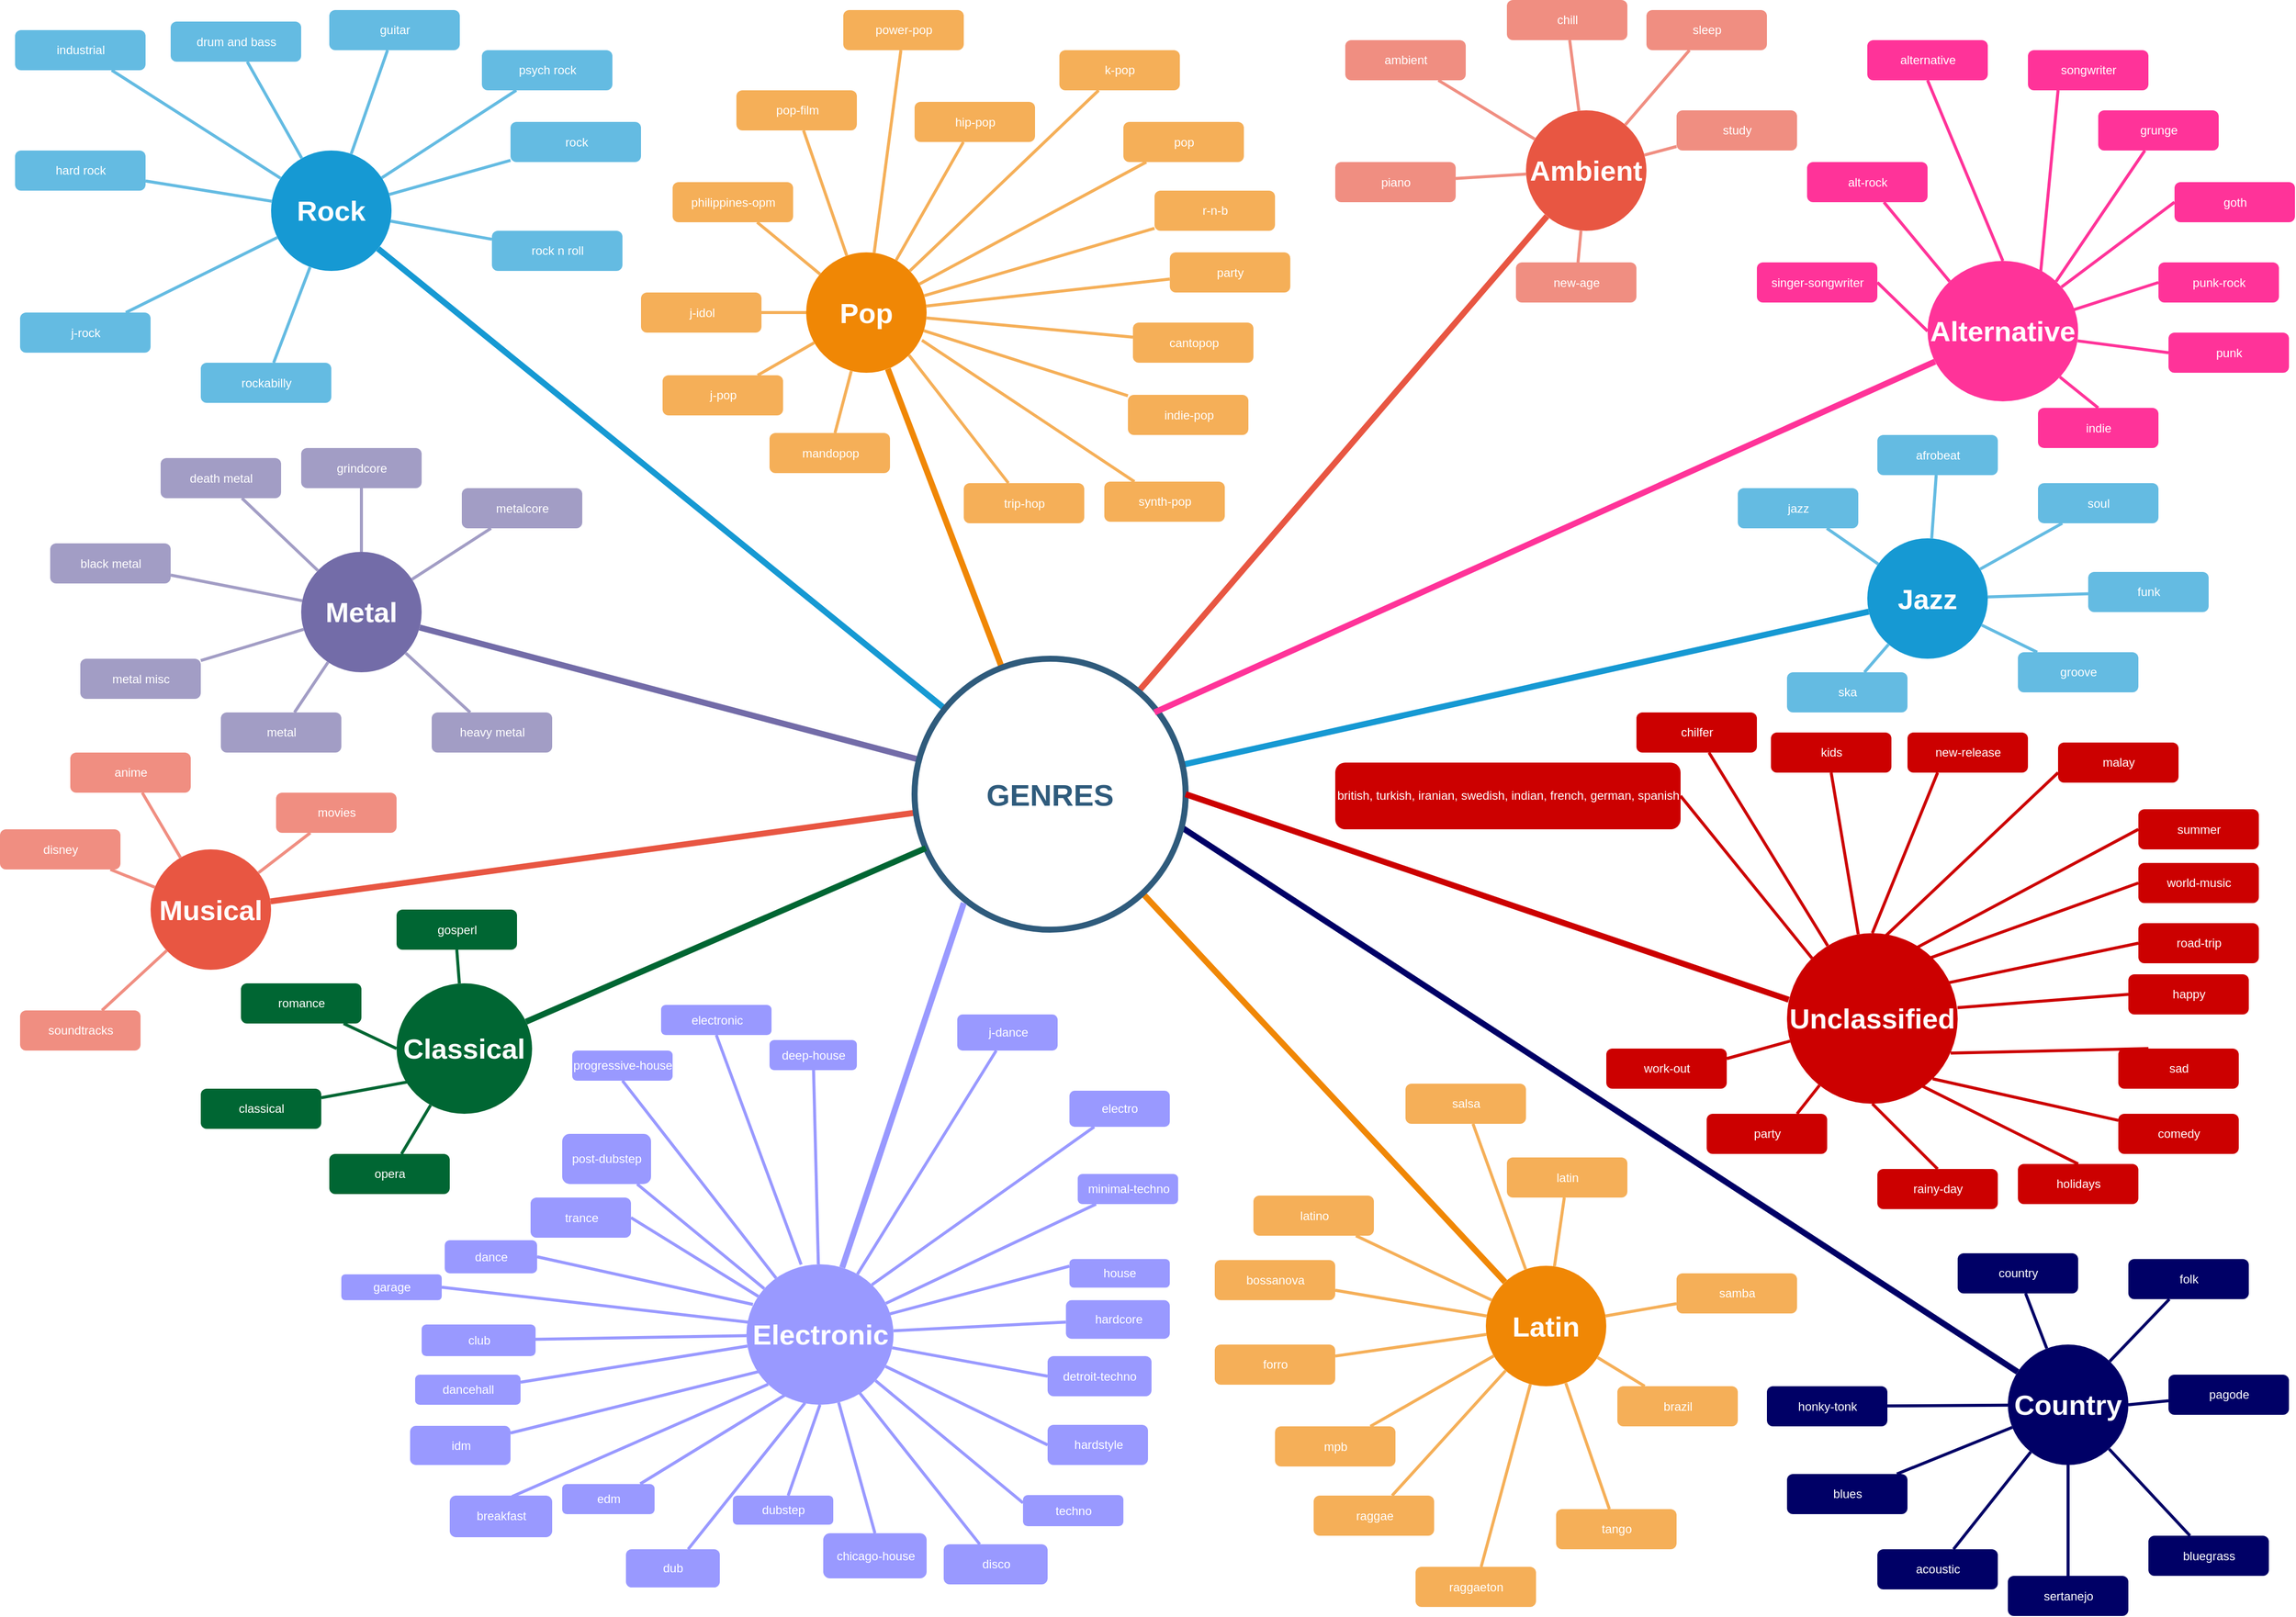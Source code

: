 <mxfile version="18.2.0" type="device"><diagram id="6a731a19-8d31-9384-78a2-239565b7b9f0" name="Page-1"><mxGraphModel dx="1811" dy="1269" grid="1" gridSize="10" guides="1" tooltips="1" connect="1" arrows="1" fold="1" page="1" pageScale="1" pageWidth="1169" pageHeight="827" background="none" math="0" shadow="0"><root><mxCell id="0"/><mxCell id="1" parent="0"/><mxCell id="1350" value="&lt;b&gt;&lt;font style=&quot;font-size: 28px;&quot;&gt;Rock&lt;/font&gt;&lt;/b&gt;" style="ellipse;whiteSpace=wrap;html=1;shadow=0;fontFamily=Helvetica;fontSize=20;fontColor=#FFFFFF;align=center;strokeWidth=3;fillColor=#1699D3;strokeColor=none;" parent="1" vertex="1"><mxGeometry x="320" y="170" width="120" height="120" as="geometry"/></mxCell><mxCell id="1351" value="&lt;b&gt;&lt;font style=&quot;font-size: 28px;&quot;&gt;Pop&lt;/font&gt;&lt;/b&gt;" style="ellipse;whiteSpace=wrap;html=1;shadow=0;fontFamily=Helvetica;fontSize=20;fontColor=#FFFFFF;align=center;strokeWidth=3;fillColor=#F08705;strokeColor=none;gradientColor=none;" parent="1" vertex="1"><mxGeometry x="853" y="271.5" width="120" height="120" as="geometry"/></mxCell><mxCell id="1352" value="&lt;b&gt;&lt;font style=&quot;font-size: 28px;&quot;&gt;Ambient&lt;/font&gt;&lt;/b&gt;" style="ellipse;whiteSpace=wrap;html=1;shadow=0;fontFamily=Helvetica;fontSize=20;fontColor=#FFFFFF;align=center;strokeWidth=3;fillColor=#E85642;strokeColor=none;" parent="1" vertex="1"><mxGeometry x="1570" y="130" width="120" height="120" as="geometry"/></mxCell><mxCell id="1353" value="&lt;b&gt;&lt;font style=&quot;font-size: 28px;&quot;&gt;Jazz&lt;/font&gt;&lt;/b&gt;" style="ellipse;whiteSpace=wrap;html=1;shadow=0;fontFamily=Helvetica;fontSize=20;fontColor=#FFFFFF;align=center;strokeWidth=3;fillColor=#1699D3;strokeColor=none;" parent="1" vertex="1"><mxGeometry x="1910" y="556.5" width="120" height="120" as="geometry"/></mxCell><mxCell id="1354" value="&lt;b&gt;&lt;font style=&quot;font-size: 28px;&quot;&gt;Country&lt;/font&gt;&lt;/b&gt;" style="ellipse;whiteSpace=wrap;html=1;shadow=0;fontFamily=Helvetica;fontSize=20;fontColor=#FFFFFF;align=center;strokeWidth=3;fillColor=#000066;strokeColor=none;" parent="1" vertex="1"><mxGeometry x="2050" y="1360" width="120" height="120" as="geometry"/></mxCell><mxCell id="1355" value="&lt;b&gt;&lt;font style=&quot;font-size: 28px;&quot;&gt;Latin&lt;/font&gt;&lt;/b&gt;" style="ellipse;whiteSpace=wrap;html=1;shadow=0;fontFamily=Helvetica;fontSize=20;fontColor=#FFFFFF;align=center;strokeWidth=3;fillColor=#F08705;strokeColor=none;" parent="1" vertex="1"><mxGeometry x="1530" y="1281.5" width="120" height="120" as="geometry"/></mxCell><mxCell id="1356" value="&lt;b&gt;&lt;font style=&quot;font-size: 28px;&quot;&gt;Musical&lt;/font&gt;&lt;/b&gt;" style="ellipse;whiteSpace=wrap;html=1;shadow=0;fontFamily=Helvetica;fontSize=20;fontColor=#FFFFFF;align=center;strokeWidth=3;fillColor=#E85642;strokeColor=none;" parent="1" vertex="1"><mxGeometry x="200" y="866.5" width="120" height="120" as="geometry"/></mxCell><mxCell id="1357" value="j-idol" style="rounded=1;fillColor=#f5af58;strokeColor=none;strokeWidth=3;shadow=0;html=1;fontColor=#FFFFFF;" parent="1" vertex="1"><mxGeometry x="688.5" y="311.5" width="120" height="40" as="geometry"/></mxCell><mxCell id="1358" value="j-rock" style="rounded=1;fillColor=#64BBE2;strokeColor=none;strokeWidth=3;shadow=0;html=1;fontColor=#FFFFFF;" parent="1" vertex="1"><mxGeometry x="70" y="331.5" width="130" height="40" as="geometry"/></mxCell><mxCell id="1359" style="endArrow=none;strokeWidth=6;strokeColor=#1699D3;html=1;" parent="1" source="1515" target="1350" edge="1"><mxGeometry relative="1" as="geometry"/></mxCell><mxCell id="1360" style="endArrow=none;strokeWidth=6;strokeColor=#f08705;html=1;" parent="1" source="1515" target="1351" edge="1"><mxGeometry relative="1" as="geometry"/></mxCell><mxCell id="1361" style="endArrow=none;strokeWidth=6;strokeColor=#E85642;html=1;" parent="1" source="1515" target="1352" edge="1"><mxGeometry relative="1" as="geometry"/></mxCell><mxCell id="1362" style="endArrow=none;strokeWidth=6;strokeColor=#1699D3;html=1;" parent="1" source="1515" target="1353" edge="1"><mxGeometry relative="1" as="geometry"/></mxCell><mxCell id="1363" style="endArrow=none;strokeWidth=6;strokeColor=#736CA8;html=1;" parent="1" source="1515" target="1516" edge="1"><mxGeometry relative="1" as="geometry"/></mxCell><mxCell id="1364" style="endArrow=none;strokeWidth=6;strokeColor=#000066;html=1;" parent="1" target="1354" edge="1"><mxGeometry relative="1" as="geometry"><mxPoint x="1220" y="840" as="sourcePoint"/></mxGeometry></mxCell><mxCell id="1365" value="" style="edgeStyle=none;endArrow=none;strokeWidth=6;strokeColor=#F08705;html=1;" parent="1" source="1515" target="1355" edge="1"><mxGeometry x="181" y="226.5" width="100" height="100" as="geometry"><mxPoint x="181" y="326.5" as="sourcePoint"/><mxPoint x="281" y="226.5" as="targetPoint"/></mxGeometry></mxCell><mxCell id="1366" value="" style="edgeStyle=none;endArrow=none;strokeWidth=6;strokeColor=#E85642;html=1;" parent="1" source="1515" target="1356" edge="1"><mxGeometry x="181" y="226.5" width="100" height="100" as="geometry"><mxPoint x="181" y="326.5" as="sourcePoint"/><mxPoint x="281" y="226.5" as="targetPoint"/></mxGeometry></mxCell><mxCell id="1367" value="rockabilly" style="rounded=1;fillColor=#64BBE2;strokeColor=none;strokeWidth=3;shadow=0;html=1;fontColor=#FFFFFF;" parent="1" vertex="1"><mxGeometry x="250" y="381.5" width="130" height="40" as="geometry"/></mxCell><mxCell id="1368" value="hard rock" style="rounded=1;fillColor=#64BBE2;strokeColor=none;strokeWidth=3;shadow=0;html=1;fontColor=#FFFFFF;" parent="1" vertex="1"><mxGeometry x="65" y="170" width="130" height="40" as="geometry"/></mxCell><mxCell id="1369" value="industrial" style="rounded=1;fillColor=#64BBE2;strokeColor=none;strokeWidth=3;shadow=0;html=1;fontColor=#FFFFFF;" parent="1" vertex="1"><mxGeometry x="65" y="50" width="130" height="40" as="geometry"/></mxCell><mxCell id="1372" value="drum and bass" style="rounded=1;fillColor=#64BBE2;strokeColor=none;strokeWidth=3;shadow=0;html=1;fontColor=#FFFFFF;" parent="1" vertex="1"><mxGeometry x="220" y="41.5" width="130" height="40" as="geometry"/></mxCell><mxCell id="1373" value="guitar" style="rounded=1;fillColor=#64BBE2;strokeColor=none;strokeWidth=3;shadow=0;html=1;fontColor=#FFFFFF;" parent="1" vertex="1"><mxGeometry x="378" y="30" width="130" height="40" as="geometry"/></mxCell><mxCell id="1374" value="psych rock" style="rounded=1;fillColor=#64BBE2;strokeColor=none;strokeWidth=3;shadow=0;html=1;fontColor=#FFFFFF;" parent="1" vertex="1"><mxGeometry x="530" y="70" width="130" height="40" as="geometry"/></mxCell><mxCell id="1375" value="rock" style="rounded=1;fillColor=#64BBE2;strokeColor=none;strokeWidth=3;shadow=0;html=1;fontColor=#FFFFFF;" parent="1" vertex="1"><mxGeometry x="558.5" y="141.5" width="130" height="40" as="geometry"/></mxCell><mxCell id="1376" value="rock n roll" style="rounded=1;fillColor=#64BBE2;strokeColor=none;strokeWidth=3;shadow=0;html=1;fontColor=#FFFFFF;" parent="1" vertex="1"><mxGeometry x="540" y="250" width="130" height="40" as="geometry"/></mxCell><mxCell id="1377" value="" style="edgeStyle=none;endArrow=none;strokeWidth=3;strokeColor=#64BBE2;html=1;" parent="1" source="1350" target="1376" edge="1"><mxGeometry x="-221.5" y="56.5" width="100" height="100" as="geometry"><mxPoint x="-221.5" y="156.5" as="sourcePoint"/><mxPoint x="-121.5" y="56.5" as="targetPoint"/></mxGeometry></mxCell><mxCell id="1378" value="" style="edgeStyle=none;endArrow=none;strokeWidth=3;strokeColor=#64BBE2;html=1;" parent="1" source="1350" target="1367" edge="1"><mxGeometry x="-221.5" y="56.5" width="100" height="100" as="geometry"><mxPoint x="-221.5" y="156.5" as="sourcePoint"/><mxPoint x="-121.5" y="56.5" as="targetPoint"/></mxGeometry></mxCell><mxCell id="1379" value="" style="edgeStyle=none;endArrow=none;strokeWidth=3;strokeColor=#64BBE2;html=1;" parent="1" source="1350" target="1358" edge="1"><mxGeometry x="-221.5" y="56.5" width="100" height="100" as="geometry"><mxPoint x="-221.5" y="156.5" as="sourcePoint"/><mxPoint x="-121.5" y="56.5" as="targetPoint"/></mxGeometry></mxCell><mxCell id="1380" value="" style="edgeStyle=none;endArrow=none;strokeWidth=3;strokeColor=#64BBE2;html=1;" parent="1" source="1350" target="1368" edge="1"><mxGeometry x="-221.5" y="56.5" width="100" height="100" as="geometry"><mxPoint x="-221.5" y="156.5" as="sourcePoint"/><mxPoint x="-121.5" y="56.5" as="targetPoint"/></mxGeometry></mxCell><mxCell id="1381" value="" style="edgeStyle=none;endArrow=none;strokeWidth=3;strokeColor=#64BBE2;html=1;" parent="1" source="1350" target="1369" edge="1"><mxGeometry x="-221.5" y="56.5" width="100" height="100" as="geometry"><mxPoint x="-221.5" y="156.5" as="sourcePoint"/><mxPoint x="-121.5" y="56.5" as="targetPoint"/></mxGeometry></mxCell><mxCell id="1384" value="" style="edgeStyle=none;endArrow=none;strokeWidth=3;strokeColor=#64BBE2;html=1;" parent="1" source="1350" target="1372" edge="1"><mxGeometry x="-221.5" y="56.5" width="100" height="100" as="geometry"><mxPoint x="-221.5" y="156.5" as="sourcePoint"/><mxPoint x="-121.5" y="56.5" as="targetPoint"/></mxGeometry></mxCell><mxCell id="1385" value="" style="edgeStyle=none;endArrow=none;strokeWidth=3;strokeColor=#64BBE2;html=1;" parent="1" source="1350" target="1373" edge="1"><mxGeometry x="-221.5" y="56.5" width="100" height="100" as="geometry"><mxPoint x="-221.5" y="156.5" as="sourcePoint"/><mxPoint x="-121.5" y="56.5" as="targetPoint"/></mxGeometry></mxCell><mxCell id="1386" value="" style="edgeStyle=none;endArrow=none;strokeWidth=3;strokeColor=#64BBE2;html=1;" parent="1" source="1350" target="1374" edge="1"><mxGeometry x="-221.5" y="56.5" width="100" height="100" as="geometry"><mxPoint x="-221.5" y="156.5" as="sourcePoint"/><mxPoint x="-121.5" y="56.5" as="targetPoint"/></mxGeometry></mxCell><mxCell id="1387" value="" style="edgeStyle=none;endArrow=none;strokeWidth=3;strokeColor=#64BBE2;html=1;" parent="1" source="1350" target="1375" edge="1"><mxGeometry x="-221.5" y="56.5" width="100" height="100" as="geometry"><mxPoint x="-221.5" y="156.5" as="sourcePoint"/><mxPoint x="-121.5" y="56.5" as="targetPoint"/></mxGeometry></mxCell><mxCell id="1388" value="j-pop" style="rounded=1;fillColor=#f5af58;strokeColor=none;strokeWidth=3;shadow=0;html=1;fontColor=#FFFFFF;" parent="1" vertex="1"><mxGeometry x="710" y="394" width="120" height="40" as="geometry"/></mxCell><mxCell id="1389" value="mandopop" style="rounded=1;fillColor=#f5af58;strokeColor=none;strokeWidth=3;shadow=0;html=1;fontColor=#FFFFFF;" parent="1" vertex="1"><mxGeometry x="816.5" y="451.5" width="120" height="40" as="geometry"/></mxCell><mxCell id="1390" value="philippines-opm" style="rounded=1;fillColor=#f5af58;strokeColor=none;strokeWidth=3;shadow=0;html=1;fontColor=#FFFFFF;" parent="1" vertex="1"><mxGeometry x="720" y="201.5" width="120" height="40" as="geometry"/></mxCell><mxCell id="1391" value="pop-film" style="rounded=1;fillColor=#f5af58;strokeColor=none;strokeWidth=3;shadow=0;html=1;fontColor=#FFFFFF;" parent="1" vertex="1"><mxGeometry x="783.5" y="110" width="120" height="40" as="geometry"/></mxCell><mxCell id="1392" value="power-pop" style="rounded=1;fillColor=#f5af58;strokeColor=none;strokeWidth=3;shadow=0;html=1;fontColor=#FFFFFF;" parent="1" vertex="1"><mxGeometry x="890" y="30" width="120" height="40" as="geometry"/></mxCell><mxCell id="1393" value="k-pop" style="rounded=1;fillColor=#f5af58;strokeColor=none;strokeWidth=3;shadow=0;html=1;fontColor=#FFFFFF;" parent="1" vertex="1"><mxGeometry x="1105.25" y="70" width="120" height="40" as="geometry"/></mxCell><mxCell id="1394" value="pop" style="rounded=1;fillColor=#f5af58;strokeColor=none;strokeWidth=3;shadow=0;html=1;fontColor=#FFFFFF;" parent="1" vertex="1"><mxGeometry x="1169" y="141.5" width="120" height="40" as="geometry"/></mxCell><mxCell id="1395" value="r-n-b" style="rounded=1;fillColor=#f5af58;strokeColor=none;strokeWidth=3;shadow=0;html=1;fontColor=#FFFFFF;" parent="1" vertex="1"><mxGeometry x="1200" y="210" width="120" height="40" as="geometry"/></mxCell><mxCell id="1396" value="party" style="rounded=1;fillColor=#f5af58;strokeColor=none;strokeWidth=3;shadow=0;html=1;fontColor=#FFFFFF;" parent="1" vertex="1"><mxGeometry x="1215.25" y="271.5" width="120" height="40" as="geometry"/></mxCell><mxCell id="1397" value="cantopop" style="rounded=1;fillColor=#f5af58;strokeColor=none;strokeWidth=3;shadow=0;html=1;fontColor=#FFFFFF;" parent="1" vertex="1"><mxGeometry x="1178.5" y="341.5" width="120" height="40" as="geometry"/></mxCell><mxCell id="1398" value="indie-pop" style="rounded=1;fillColor=#f5af58;strokeColor=none;strokeWidth=3;shadow=0;html=1;fontColor=#FFFFFF;" parent="1" vertex="1"><mxGeometry x="1173.5" y="413.5" width="120" height="40" as="geometry"/></mxCell><mxCell id="1399" value="" style="edgeStyle=none;endArrow=none;strokeWidth=3;strokeColor=#F5AF58;html=1;" parent="1" source="1351" target="1357" edge="1"><mxGeometry x="3.5" y="21.5" width="100" height="100" as="geometry"><mxPoint x="3.5" y="121.5" as="sourcePoint"/><mxPoint x="103.5" y="21.5" as="targetPoint"/></mxGeometry></mxCell><mxCell id="1400" value="" style="edgeStyle=none;endArrow=none;strokeWidth=3;strokeColor=#F5AF58;html=1;" parent="1" source="1351" target="1388" edge="1"><mxGeometry x="3.5" y="21.5" width="100" height="100" as="geometry"><mxPoint x="3.5" y="121.5" as="sourcePoint"/><mxPoint x="103.5" y="21.5" as="targetPoint"/></mxGeometry></mxCell><mxCell id="1401" value="" style="edgeStyle=none;endArrow=none;strokeWidth=3;strokeColor=#F5AF58;html=1;" parent="1" source="1351" target="1389" edge="1"><mxGeometry x="3.5" y="21.5" width="100" height="100" as="geometry"><mxPoint x="3.5" y="121.5" as="sourcePoint"/><mxPoint x="103.5" y="21.5" as="targetPoint"/></mxGeometry></mxCell><mxCell id="1402" value="" style="edgeStyle=none;endArrow=none;strokeWidth=3;strokeColor=#F5AF58;html=1;" parent="1" source="1351" target="1390" edge="1"><mxGeometry x="3.5" y="21.5" width="100" height="100" as="geometry"><mxPoint x="3.5" y="121.5" as="sourcePoint"/><mxPoint x="103.5" y="21.5" as="targetPoint"/></mxGeometry></mxCell><mxCell id="1403" value="" style="edgeStyle=none;endArrow=none;strokeWidth=3;strokeColor=#F5AF58;html=1;" parent="1" source="1351" target="1391" edge="1"><mxGeometry x="3.5" y="21.5" width="100" height="100" as="geometry"><mxPoint x="3.5" y="121.5" as="sourcePoint"/><mxPoint x="103.5" y="21.5" as="targetPoint"/></mxGeometry></mxCell><mxCell id="1404" value="" style="edgeStyle=none;endArrow=none;strokeWidth=3;strokeColor=#F5AF58;html=1;" parent="1" source="1351" target="1392" edge="1"><mxGeometry x="3.5" y="21.5" width="100" height="100" as="geometry"><mxPoint x="3.5" y="121.5" as="sourcePoint"/><mxPoint x="103.5" y="21.5" as="targetPoint"/></mxGeometry></mxCell><mxCell id="1405" value="" style="edgeStyle=none;endArrow=none;strokeWidth=3;strokeColor=#F5AF58;html=1;" parent="1" source="1351" target="1393" edge="1"><mxGeometry x="3.5" y="21.5" width="100" height="100" as="geometry"><mxPoint x="3.5" y="121.5" as="sourcePoint"/><mxPoint x="103.5" y="21.5" as="targetPoint"/></mxGeometry></mxCell><mxCell id="1406" value="" style="edgeStyle=none;endArrow=none;strokeWidth=3;strokeColor=#F5AF58;html=1;" parent="1" source="1351" target="1394" edge="1"><mxGeometry x="3.5" y="21.5" width="100" height="100" as="geometry"><mxPoint x="3.5" y="121.5" as="sourcePoint"/><mxPoint x="103.5" y="21.5" as="targetPoint"/></mxGeometry></mxCell><mxCell id="1407" value="" style="edgeStyle=none;endArrow=none;strokeWidth=3;strokeColor=#F5AF58;html=1;" parent="1" source="1351" target="1395" edge="1"><mxGeometry x="3.5" y="21.5" width="100" height="100" as="geometry"><mxPoint x="3.5" y="121.5" as="sourcePoint"/><mxPoint x="103.5" y="21.5" as="targetPoint"/></mxGeometry></mxCell><mxCell id="1408" value="" style="edgeStyle=none;endArrow=none;strokeWidth=3;strokeColor=#F5AF58;html=1;" parent="1" source="1351" target="1396" edge="1"><mxGeometry x="3.5" y="21.5" width="100" height="100" as="geometry"><mxPoint x="3.5" y="121.5" as="sourcePoint"/><mxPoint x="103.5" y="21.5" as="targetPoint"/></mxGeometry></mxCell><mxCell id="1409" value="" style="edgeStyle=none;endArrow=none;strokeWidth=3;strokeColor=#F5AF58;html=1;" parent="1" source="1351" target="1397" edge="1"><mxGeometry x="3.5" y="21.5" width="100" height="100" as="geometry"><mxPoint x="3.5" y="121.5" as="sourcePoint"/><mxPoint x="103.5" y="21.5" as="targetPoint"/></mxGeometry></mxCell><mxCell id="1410" value="" style="edgeStyle=none;endArrow=none;strokeWidth=3;strokeColor=#F5AF58;html=1;" parent="1" source="1351" target="1398" edge="1"><mxGeometry x="3.5" y="21.5" width="100" height="100" as="geometry"><mxPoint x="3.5" y="121.5" as="sourcePoint"/><mxPoint x="103.5" y="21.5" as="targetPoint"/></mxGeometry></mxCell><mxCell id="1412" value="study" style="rounded=1;fillColor=#f08e81;strokeColor=none;strokeWidth=3;shadow=0;html=1;fontColor=#FFFFFF;" parent="1" vertex="1"><mxGeometry x="1720" y="130" width="120" height="40" as="geometry"/></mxCell><mxCell id="1417" value="ambient" style="rounded=1;fillColor=#f08e81;strokeColor=none;strokeWidth=3;shadow=0;html=1;fontColor=#FFFFFF;" parent="1" vertex="1"><mxGeometry x="1390" y="60" width="120" height="40" as="geometry"/></mxCell><mxCell id="1418" value="sleep" style="rounded=1;fillColor=#f08e81;strokeColor=none;strokeWidth=3;shadow=0;html=1;fontColor=#FFFFFF;" parent="1" vertex="1"><mxGeometry x="1690" y="30" width="120" height="40" as="geometry"/></mxCell><mxCell id="1419" value="chill" style="rounded=1;fillColor=#f08e81;strokeColor=none;strokeWidth=3;shadow=0;html=1;fontColor=#FFFFFF;" parent="1" vertex="1"><mxGeometry x="1551" y="20" width="120" height="40" as="geometry"/></mxCell><mxCell id="1421" value="piano" style="rounded=1;fillColor=#f08e81;strokeColor=none;strokeWidth=3;shadow=0;html=1;fontColor=#FFFFFF;" parent="1" vertex="1"><mxGeometry x="1380" y="181.5" width="120" height="40" as="geometry"/></mxCell><mxCell id="1422" value="new-age" style="rounded=1;fillColor=#f08e81;strokeColor=none;strokeWidth=3;shadow=0;html=1;fontColor=#FFFFFF;" parent="1" vertex="1"><mxGeometry x="1560" y="281.5" width="120" height="40" as="geometry"/></mxCell><mxCell id="1428" value="" style="edgeStyle=none;endArrow=none;strokeWidth=3;strokeColor=#F08E81;html=1;" parent="1" source="1352" target="1417" edge="1"><mxGeometry x="31" y="106.5" width="100" height="100" as="geometry"><mxPoint x="31" y="206.5" as="sourcePoint"/><mxPoint x="131" y="106.5" as="targetPoint"/></mxGeometry></mxCell><mxCell id="1429" value="" style="edgeStyle=none;endArrow=none;strokeWidth=3;strokeColor=#F08E81;html=1;" parent="1" source="1352" target="1418" edge="1"><mxGeometry x="31" y="106.5" width="100" height="100" as="geometry"><mxPoint x="31" y="206.5" as="sourcePoint"/><mxPoint x="131" y="106.5" as="targetPoint"/></mxGeometry></mxCell><mxCell id="1430" value="" style="edgeStyle=none;endArrow=none;strokeWidth=3;strokeColor=#F08E81;html=1;" parent="1" source="1352" target="1419" edge="1"><mxGeometry x="31" y="106.5" width="100" height="100" as="geometry"><mxPoint x="31" y="206.5" as="sourcePoint"/><mxPoint x="131" y="106.5" as="targetPoint"/></mxGeometry></mxCell><mxCell id="1431" value="" style="edgeStyle=none;endArrow=none;strokeWidth=3;strokeColor=#F08E81;html=1;" parent="1" source="1352" target="1412" edge="1"><mxGeometry x="31" y="106.5" width="100" height="100" as="geometry"><mxPoint x="31" y="206.5" as="sourcePoint"/><mxPoint x="131" y="106.5" as="targetPoint"/></mxGeometry></mxCell><mxCell id="1432" value="" style="edgeStyle=none;endArrow=none;strokeWidth=3;strokeColor=#F08E81;html=1;" parent="1" source="1352" target="1422" edge="1"><mxGeometry x="31" y="106.5" width="100" height="100" as="geometry"><mxPoint x="31" y="206.5" as="sourcePoint"/><mxPoint x="131" y="106.5" as="targetPoint"/></mxGeometry></mxCell><mxCell id="1433" value="" style="edgeStyle=none;endArrow=none;strokeWidth=3;strokeColor=#F08E81;html=1;" parent="1" source="1352" target="1421" edge="1"><mxGeometry x="31" y="106.5" width="100" height="100" as="geometry"><mxPoint x="31" y="206.5" as="sourcePoint"/><mxPoint x="131" y="106.5" as="targetPoint"/></mxGeometry></mxCell><mxCell id="1437" value="jazz" style="rounded=1;fillColor=#64BBE2;strokeColor=none;strokeWidth=3;shadow=0;html=1;fontColor=#FFFFFF;" parent="1" vertex="1"><mxGeometry x="1781" y="506.5" width="120" height="40" as="geometry"/></mxCell><mxCell id="1438" value="afrobeat" style="rounded=1;fillColor=#64BBE2;strokeColor=none;strokeWidth=3;shadow=0;html=1;fontColor=#FFFFFF;" parent="1" vertex="1"><mxGeometry x="1920" y="453.5" width="120" height="40" as="geometry"/></mxCell><mxCell id="1439" value="soul" style="rounded=1;fillColor=#64BBE2;strokeColor=none;strokeWidth=3;shadow=0;html=1;fontColor=#FFFFFF;" parent="1" vertex="1"><mxGeometry x="2080" y="501.5" width="120" height="40" as="geometry"/></mxCell><mxCell id="1440" value="funk" style="rounded=1;fillColor=#64BBE2;strokeColor=none;strokeWidth=3;shadow=0;html=1;fontColor=#FFFFFF;" parent="1" vertex="1"><mxGeometry x="2130" y="590" width="120" height="40" as="geometry"/></mxCell><mxCell id="1441" value="ska" style="rounded=1;fillColor=#64BBE2;strokeColor=none;strokeWidth=3;shadow=0;html=1;fontColor=#FFFFFF;" parent="1" vertex="1"><mxGeometry x="1830" y="690" width="120" height="40" as="geometry"/></mxCell><mxCell id="1442" value="groove" style="rounded=1;fillColor=#64BBE2;strokeColor=none;strokeWidth=3;shadow=0;html=1;fontColor=#FFFFFF;" parent="1" vertex="1"><mxGeometry x="2060" y="670" width="120" height="40" as="geometry"/></mxCell><mxCell id="1448" value="" style="edgeStyle=none;endArrow=none;strokeWidth=3;strokeColor=#64BBE2;html=1;" parent="1" source="1353" target="1437" edge="1"><mxGeometry x="-24" y="196.5" width="100" height="100" as="geometry"><mxPoint x="-24" y="296.5" as="sourcePoint"/><mxPoint x="76" y="196.5" as="targetPoint"/></mxGeometry></mxCell><mxCell id="1449" value="" style="edgeStyle=none;endArrow=none;strokeWidth=3;strokeColor=#64BBE2;html=1;" parent="1" source="1353" target="1438" edge="1"><mxGeometry x="-24" y="196.5" width="100" height="100" as="geometry"><mxPoint x="-24" y="296.5" as="sourcePoint"/><mxPoint x="76" y="196.5" as="targetPoint"/></mxGeometry></mxCell><mxCell id="1450" value="" style="edgeStyle=none;endArrow=none;strokeWidth=3;strokeColor=#64BBE2;html=1;" parent="1" source="1353" target="1439" edge="1"><mxGeometry x="-24" y="196.5" width="100" height="100" as="geometry"><mxPoint x="-24" y="296.5" as="sourcePoint"/><mxPoint x="76" y="196.5" as="targetPoint"/></mxGeometry></mxCell><mxCell id="1451" value="" style="edgeStyle=none;endArrow=none;strokeWidth=3;strokeColor=#64BBE2;html=1;" parent="1" source="1353" target="1440" edge="1"><mxGeometry x="-24" y="196.5" width="100" height="100" as="geometry"><mxPoint x="-24" y="296.5" as="sourcePoint"/><mxPoint x="76" y="196.5" as="targetPoint"/></mxGeometry></mxCell><mxCell id="1452" value="" style="edgeStyle=none;endArrow=none;strokeWidth=3;strokeColor=#64BBE2;html=1;" parent="1" source="1353" target="1442" edge="1"><mxGeometry x="-24" y="196.5" width="100" height="100" as="geometry"><mxPoint x="-24" y="296.5" as="sourcePoint"/><mxPoint x="76" y="196.5" as="targetPoint"/></mxGeometry></mxCell><mxCell id="1453" value="" style="edgeStyle=none;endArrow=none;strokeWidth=3;strokeColor=#64BBE2;html=1;" parent="1" source="1353" target="1441" edge="1"><mxGeometry x="-24" y="196.5" width="100" height="100" as="geometry"><mxPoint x="-24" y="296.5" as="sourcePoint"/><mxPoint x="76" y="196.5" as="targetPoint"/></mxGeometry></mxCell><mxCell id="1457" value="honky-tonk" style="rounded=1;fillColor=#000066;strokeColor=none;strokeWidth=3;shadow=0;html=1;fontColor=#FFFFFF;" parent="1" vertex="1"><mxGeometry x="1810" y="1401.5" width="120" height="40" as="geometry"/></mxCell><mxCell id="1458" value="acoustic" style="rounded=1;fillColor=#000066;strokeColor=none;strokeWidth=3;shadow=0;html=1;fontColor=#FFFFFF;" parent="1" vertex="1"><mxGeometry x="1920" y="1564" width="120" height="40" as="geometry"/></mxCell><mxCell id="1459" value="country" style="rounded=1;fillColor=#000066;strokeColor=none;strokeWidth=3;shadow=0;html=1;fontColor=#FFFFFF;" parent="1" vertex="1"><mxGeometry x="2000" y="1269" width="120" height="40" as="geometry"/></mxCell><mxCell id="1460" value="folk" style="rounded=1;fillColor=#000066;strokeColor=none;strokeWidth=3;shadow=0;html=1;fontColor=#FFFFFF;" parent="1" vertex="1"><mxGeometry x="2170" y="1274.75" width="120" height="40" as="geometry"/></mxCell><mxCell id="1461" value="bluegrass" style="rounded=1;fillColor=#000066;strokeColor=none;strokeWidth=3;shadow=0;html=1;fontColor=#FFFFFF;" parent="1" vertex="1"><mxGeometry x="2190" y="1550.5" width="120" height="40" as="geometry"/></mxCell><mxCell id="1462" value="blues" style="rounded=1;fillColor=#000066;strokeColor=none;strokeWidth=3;shadow=0;html=1;fontColor=#FFFFFF;" parent="1" vertex="1"><mxGeometry x="1830" y="1489" width="120" height="40" as="geometry"/></mxCell><mxCell id="1463" value="" style="edgeStyle=none;endArrow=none;strokeWidth=3;strokeColor=#000066;html=1;" parent="1" source="1354" target="1460" edge="1"><mxGeometry x="251" y="-103.5" width="100" height="100" as="geometry"><mxPoint x="251" y="-3.5" as="sourcePoint"/><mxPoint x="351" y="-103.5" as="targetPoint"/></mxGeometry></mxCell><mxCell id="1464" value="" style="edgeStyle=none;endArrow=none;strokeWidth=3;strokeColor=#000066;html=1;" parent="1" source="1354" target="1461" edge="1"><mxGeometry x="251" y="-103.5" width="100" height="100" as="geometry"><mxPoint x="251" y="-3.5" as="sourcePoint"/><mxPoint x="351" y="-103.5" as="targetPoint"/></mxGeometry></mxCell><mxCell id="1465" value="" style="edgeStyle=none;endArrow=none;strokeWidth=3;strokeColor=#000066;html=1;" parent="1" source="1354" target="1458" edge="1"><mxGeometry x="251" y="-103.5" width="100" height="100" as="geometry"><mxPoint x="251" y="-3.5" as="sourcePoint"/><mxPoint x="351" y="-103.5" as="targetPoint"/></mxGeometry></mxCell><mxCell id="1466" value="" style="edgeStyle=none;endArrow=none;strokeWidth=3;strokeColor=#000066;html=1;" parent="1" source="1354" target="1462" edge="1"><mxGeometry x="251" y="-103.5" width="100" height="100" as="geometry"><mxPoint x="251" y="-3.5" as="sourcePoint"/><mxPoint x="351" y="-103.5" as="targetPoint"/></mxGeometry></mxCell><mxCell id="1467" value="" style="edgeStyle=none;endArrow=none;strokeWidth=3;strokeColor=#000066;html=1;" parent="1" source="1354" target="1457" edge="1"><mxGeometry x="251" y="-103.5" width="100" height="100" as="geometry"><mxPoint x="251" y="-3.5" as="sourcePoint"/><mxPoint x="351" y="-103.5" as="targetPoint"/></mxGeometry></mxCell><mxCell id="1468" value="samba" style="rounded=1;fillColor=#f5af58;strokeColor=none;strokeWidth=3;shadow=0;html=1;fontColor=#FFFFFF;" parent="1" vertex="1"><mxGeometry x="1720" y="1289" width="120" height="40" as="geometry"/></mxCell><mxCell id="1469" value="latin" style="rounded=1;fillColor=#f5af58;strokeColor=none;strokeWidth=3;shadow=0;html=1;fontColor=#FFFFFF;" parent="1" vertex="1"><mxGeometry x="1551" y="1173.5" width="120" height="40" as="geometry"/></mxCell><mxCell id="1470" value="latino" style="rounded=1;fillColor=#f5af58;strokeColor=none;strokeWidth=3;shadow=0;html=1;fontColor=#FFFFFF;" parent="1" vertex="1"><mxGeometry x="1298.5" y="1211.5" width="120" height="40" as="geometry"/></mxCell><mxCell id="1471" value="bossanova" style="rounded=1;fillColor=#f5af58;strokeColor=none;strokeWidth=3;shadow=0;html=1;fontColor=#FFFFFF;" parent="1" vertex="1"><mxGeometry x="1260" y="1275.75" width="120" height="40" as="geometry"/></mxCell><mxCell id="1472" value="brazil" style="rounded=1;fillColor=#f5af58;strokeColor=none;strokeWidth=3;shadow=0;html=1;fontColor=#FFFFFF;" parent="1" vertex="1"><mxGeometry x="1661" y="1401.5" width="120" height="40" as="geometry"/></mxCell><mxCell id="1473" value="forro" style="rounded=1;fillColor=#f5af58;strokeColor=none;strokeWidth=3;shadow=0;html=1;fontColor=#FFFFFF;" parent="1" vertex="1"><mxGeometry x="1260" y="1360" width="120" height="40" as="geometry"/></mxCell><mxCell id="1474" value="mpb" style="rounded=1;fillColor=#f5af58;strokeColor=none;strokeWidth=3;shadow=0;html=1;fontColor=#FFFFFF;" parent="1" vertex="1"><mxGeometry x="1320" y="1441.5" width="120" height="40" as="geometry"/></mxCell><mxCell id="1475" value="raggae" style="rounded=1;fillColor=#f5af58;strokeColor=none;strokeWidth=3;shadow=0;html=1;fontColor=#FFFFFF;" parent="1" vertex="1"><mxGeometry x="1358.5" y="1510.5" width="120" height="40" as="geometry"/></mxCell><mxCell id="1476" value="raggaeton" style="rounded=1;fillColor=#f5af58;strokeColor=none;strokeWidth=3;shadow=0;html=1;fontColor=#FFFFFF;" parent="1" vertex="1"><mxGeometry x="1460" y="1581.5" width="120" height="40" as="geometry"/></mxCell><mxCell id="1477" value="tango" style="rounded=1;fillColor=#f5af58;strokeColor=none;strokeWidth=3;shadow=0;html=1;fontColor=#FFFFFF;" parent="1" vertex="1"><mxGeometry x="1600" y="1524" width="120" height="40" as="geometry"/></mxCell><mxCell id="1478" value="salsa" style="rounded=1;fillColor=#f5af58;strokeColor=none;strokeWidth=3;shadow=0;html=1;fontColor=#FFFFFF;" parent="1" vertex="1"><mxGeometry x="1450" y="1100" width="120" height="40" as="geometry"/></mxCell><mxCell id="1479" value="" style="edgeStyle=none;endArrow=none;strokeWidth=3;strokeColor=#F5AF58;html=1;" parent="1" source="1355" target="1478" edge="1"><mxGeometry x="243.5" y="39" width="100" height="100" as="geometry"><mxPoint x="243.5" y="139" as="sourcePoint"/><mxPoint x="343.5" y="39" as="targetPoint"/></mxGeometry></mxCell><mxCell id="1480" value="" style="edgeStyle=none;endArrow=none;strokeWidth=3;strokeColor=#F5AF58;html=1;" parent="1" source="1355" target="1468" edge="1"><mxGeometry x="243.5" y="39" width="100" height="100" as="geometry"><mxPoint x="243.5" y="139" as="sourcePoint"/><mxPoint x="343.5" y="39" as="targetPoint"/></mxGeometry></mxCell><mxCell id="1481" value="" style="edgeStyle=none;endArrow=none;strokeWidth=3;strokeColor=#F5AF58;html=1;" parent="1" source="1355" target="1469" edge="1"><mxGeometry x="243.5" y="39" width="100" height="100" as="geometry"><mxPoint x="243.5" y="139" as="sourcePoint"/><mxPoint x="343.5" y="39" as="targetPoint"/></mxGeometry></mxCell><mxCell id="1482" value="" style="edgeStyle=none;endArrow=none;strokeWidth=3;strokeColor=#F5AF58;html=1;" parent="1" source="1355" target="1470" edge="1"><mxGeometry x="243.5" y="39" width="100" height="100" as="geometry"><mxPoint x="243.5" y="139" as="sourcePoint"/><mxPoint x="343.5" y="39" as="targetPoint"/></mxGeometry></mxCell><mxCell id="1483" value="" style="edgeStyle=none;endArrow=none;strokeWidth=3;strokeColor=#F5AF58;html=1;" parent="1" source="1355" target="1471" edge="1"><mxGeometry x="243.5" y="39" width="100" height="100" as="geometry"><mxPoint x="243.5" y="139" as="sourcePoint"/><mxPoint x="343.5" y="39" as="targetPoint"/></mxGeometry></mxCell><mxCell id="1484" value="" style="edgeStyle=none;endArrow=none;strokeWidth=3;strokeColor=#F5AF58;html=1;" parent="1" source="1355" target="1472" edge="1"><mxGeometry x="243.5" y="39" width="100" height="100" as="geometry"><mxPoint x="243.5" y="139" as="sourcePoint"/><mxPoint x="343.5" y="39" as="targetPoint"/></mxGeometry></mxCell><mxCell id="1485" value="" style="edgeStyle=none;endArrow=none;strokeWidth=3;strokeColor=#F5AF58;html=1;" parent="1" source="1355" target="1473" edge="1"><mxGeometry x="243.5" y="39" width="100" height="100" as="geometry"><mxPoint x="243.5" y="139" as="sourcePoint"/><mxPoint x="343.5" y="39" as="targetPoint"/></mxGeometry></mxCell><mxCell id="1486" value="" style="edgeStyle=none;endArrow=none;strokeWidth=3;strokeColor=#F5AF58;html=1;" parent="1" source="1355" target="1474" edge="1"><mxGeometry x="243.5" y="39" width="100" height="100" as="geometry"><mxPoint x="243.5" y="139" as="sourcePoint"/><mxPoint x="343.5" y="39" as="targetPoint"/></mxGeometry></mxCell><mxCell id="1487" value="" style="edgeStyle=none;endArrow=none;strokeWidth=3;strokeColor=#F5AF58;html=1;" parent="1" source="1355" target="1475" edge="1"><mxGeometry x="243.5" y="39" width="100" height="100" as="geometry"><mxPoint x="243.5" y="139" as="sourcePoint"/><mxPoint x="343.5" y="39" as="targetPoint"/></mxGeometry></mxCell><mxCell id="1488" value="" style="edgeStyle=none;endArrow=none;strokeWidth=3;strokeColor=#F5AF58;html=1;" parent="1" source="1355" target="1476" edge="1"><mxGeometry x="243.5" y="39" width="100" height="100" as="geometry"><mxPoint x="243.5" y="139" as="sourcePoint"/><mxPoint x="343.5" y="39" as="targetPoint"/></mxGeometry></mxCell><mxCell id="1489" value="" style="edgeStyle=none;endArrow=none;strokeWidth=3;strokeColor=#F5AF58;html=1;" parent="1" source="1355" target="1477" edge="1"><mxGeometry x="243.5" y="39" width="100" height="100" as="geometry"><mxPoint x="243.5" y="139" as="sourcePoint"/><mxPoint x="343.5" y="39" as="targetPoint"/></mxGeometry></mxCell><mxCell id="1498" value="movies" style="rounded=1;fillColor=#f08e81;strokeColor=none;strokeWidth=3;shadow=0;html=1;fontColor=#FFFFFF;" parent="1" vertex="1"><mxGeometry x="325" y="810" width="120" height="40" as="geometry"/></mxCell><mxCell id="1499" value="soundtracks" style="rounded=1;fillColor=#f08e81;strokeColor=none;strokeWidth=3;shadow=0;html=1;fontColor=#FFFFFF;" parent="1" vertex="1"><mxGeometry x="70" y="1027" width="120" height="40" as="geometry"/></mxCell><mxCell id="1500" value="anime" style="rounded=1;fillColor=#f08e81;strokeColor=none;strokeWidth=3;shadow=0;html=1;fontColor=#FFFFFF;" parent="1" vertex="1"><mxGeometry x="120" y="770" width="120" height="40" as="geometry"/></mxCell><mxCell id="1501" value="disney" style="rounded=1;fillColor=#f08e81;strokeColor=none;strokeWidth=3;shadow=0;html=1;fontColor=#FFFFFF;" parent="1" vertex="1"><mxGeometry x="50" y="846.5" width="120" height="40" as="geometry"/></mxCell><mxCell id="1502" value="" style="edgeStyle=none;endArrow=none;strokeWidth=3;strokeColor=#F08E81;html=1;" parent="1" source="1356" target="1501" edge="1"><mxGeometry x="188.5" y="51.5" width="100" height="100" as="geometry"><mxPoint x="188.5" y="151.5" as="sourcePoint"/><mxPoint x="288.5" y="51.5" as="targetPoint"/></mxGeometry></mxCell><mxCell id="1511" value="" style="edgeStyle=none;endArrow=none;strokeWidth=3;strokeColor=#F08E81;html=1;" parent="1" source="1356" target="1498" edge="1"><mxGeometry x="188.5" y="51.5" width="100" height="100" as="geometry"><mxPoint x="188.5" y="151.5" as="sourcePoint"/><mxPoint x="288.5" y="51.5" as="targetPoint"/></mxGeometry></mxCell><mxCell id="1512" value="" style="edgeStyle=none;endArrow=none;strokeWidth=3;strokeColor=#F08E81;html=1;" parent="1" source="1356" target="1499" edge="1"><mxGeometry x="188.5" y="51.5" width="100" height="100" as="geometry"><mxPoint x="188.5" y="151.5" as="sourcePoint"/><mxPoint x="288.5" y="51.5" as="targetPoint"/></mxGeometry></mxCell><mxCell id="1513" value="" style="edgeStyle=none;endArrow=none;strokeWidth=3;strokeColor=#F08E81;html=1;" parent="1" source="1356" target="1500" edge="1"><mxGeometry x="188.5" y="51.5" width="100" height="100" as="geometry"><mxPoint x="188.5" y="151.5" as="sourcePoint"/><mxPoint x="288.5" y="51.5" as="targetPoint"/></mxGeometry></mxCell><mxCell id="1515" value="GENRES" style="ellipse;whiteSpace=wrap;html=1;shadow=0;fontFamily=Helvetica;fontSize=30;fontColor=#2F5B7C;align=center;strokeColor=#2F5B7C;strokeWidth=6;fillColor=#FFFFFF;fontStyle=1;gradientColor=none;" parent="1" vertex="1"><mxGeometry x="961" y="676.5" width="270" height="270" as="geometry"/></mxCell><mxCell id="1516" value="&lt;b&gt;&lt;font style=&quot;font-size: 28px;&quot;&gt;Metal&lt;/font&gt;&lt;/b&gt;" style="ellipse;whiteSpace=wrap;html=1;shadow=0;fontFamily=Helvetica;fontSize=20;fontColor=#FFFFFF;align=center;strokeWidth=3;fillColor=#736CA8;strokeColor=none;" parent="1" vertex="1"><mxGeometry x="350" y="570" width="120" height="120" as="geometry"/></mxCell><mxCell id="1518" value="black metal" style="rounded=1;fillColor=#a29dc5;strokeColor=none;strokeWidth=3;shadow=0;html=1;fontColor=#FFFFFF;" parent="1" vertex="1"><mxGeometry x="100" y="561.5" width="120" height="40" as="geometry"/></mxCell><mxCell id="1519" value="death metal" style="rounded=1;fillColor=#a29dc5;strokeColor=none;strokeWidth=3;shadow=0;html=1;fontColor=#FFFFFF;" parent="1" vertex="1"><mxGeometry x="210" y="476.5" width="120" height="40" as="geometry"/></mxCell><mxCell id="1520" value="grindcore" style="rounded=1;fillColor=#a29dc5;strokeColor=none;strokeWidth=3;shadow=0;html=1;fontColor=#FFFFFF;" parent="1" vertex="1"><mxGeometry x="350" y="466.5" width="120" height="40" as="geometry"/></mxCell><mxCell id="1521" value="metalcore" style="rounded=1;fillColor=#a29dc5;strokeColor=none;strokeWidth=3;shadow=0;html=1;fontColor=#FFFFFF;" parent="1" vertex="1"><mxGeometry x="510" y="506.5" width="120" height="40" as="geometry"/></mxCell><mxCell id="1523" value="heavy metal" style="rounded=1;fillColor=#a29dc5;strokeColor=none;strokeWidth=3;shadow=0;html=1;fontColor=#FFFFFF;" parent="1" vertex="1"><mxGeometry x="480" y="730" width="120" height="40" as="geometry"/></mxCell><mxCell id="1524" value="metal" style="rounded=1;fillColor=#a29dc5;strokeColor=none;strokeWidth=3;shadow=0;html=1;fontColor=#FFFFFF;" parent="1" vertex="1"><mxGeometry x="270" y="730" width="120" height="40" as="geometry"/></mxCell><mxCell id="1525" value="metal misc" style="rounded=1;fillColor=#a29dc5;strokeColor=none;strokeWidth=3;shadow=0;html=1;fontColor=#FFFFFF;" parent="1" vertex="1"><mxGeometry x="130" y="676.5" width="120" height="40" as="geometry"/></mxCell><mxCell id="1530" value="" style="edgeStyle=none;endArrow=none;strokeWidth=3;strokeColor=#A29DC5;html=1;" parent="1" source="1516" target="1518" edge="1"><mxGeometry x="-1498" y="-303.5" width="100" height="100" as="geometry"><mxPoint x="-1498" y="-203.5" as="sourcePoint"/><mxPoint x="-1398" y="-303.5" as="targetPoint"/></mxGeometry></mxCell><mxCell id="1531" value="" style="edgeStyle=none;endArrow=none;strokeWidth=3;strokeColor=#A29DC5;html=1;" parent="1" source="1516" target="1519" edge="1"><mxGeometry x="-1498" y="-303.5" width="100" height="100" as="geometry"><mxPoint x="-1498" y="-203.5" as="sourcePoint"/><mxPoint x="-1398" y="-303.5" as="targetPoint"/></mxGeometry></mxCell><mxCell id="1532" value="" style="edgeStyle=none;endArrow=none;strokeWidth=3;strokeColor=#A29DC5;html=1;" parent="1" source="1516" target="1520" edge="1"><mxGeometry x="-1498" y="-303.5" width="100" height="100" as="geometry"><mxPoint x="-1498" y="-203.5" as="sourcePoint"/><mxPoint x="-1398" y="-303.5" as="targetPoint"/></mxGeometry></mxCell><mxCell id="1533" value="" style="edgeStyle=none;endArrow=none;strokeWidth=3;strokeColor=#A29DC5;html=1;" parent="1" source="1516" target="1521" edge="1"><mxGeometry x="-1498" y="-303.5" width="100" height="100" as="geometry"><mxPoint x="-1498" y="-203.5" as="sourcePoint"/><mxPoint x="-1398" y="-303.5" as="targetPoint"/></mxGeometry></mxCell><mxCell id="1535" value="" style="edgeStyle=none;endArrow=none;strokeWidth=3;strokeColor=#A29DC5;html=1;" parent="1" source="1516" target="1523" edge="1"><mxGeometry x="-1498" y="-303.5" width="100" height="100" as="geometry"><mxPoint x="-1498" y="-203.5" as="sourcePoint"/><mxPoint x="-1398" y="-303.5" as="targetPoint"/></mxGeometry></mxCell><mxCell id="1536" value="" style="edgeStyle=none;endArrow=none;strokeWidth=3;strokeColor=#A29DC5;html=1;" parent="1" source="1516" target="1524" edge="1"><mxGeometry x="-1498" y="-303.5" width="100" height="100" as="geometry"><mxPoint x="-1498" y="-203.5" as="sourcePoint"/><mxPoint x="-1398" y="-303.5" as="targetPoint"/></mxGeometry></mxCell><mxCell id="1537" value="" style="edgeStyle=none;endArrow=none;strokeWidth=3;strokeColor=#A29DC5;html=1;" parent="1" source="1516" target="1525" edge="1"><mxGeometry x="-1498" y="-303.5" width="100" height="100" as="geometry"><mxPoint x="-1498" y="-203.5" as="sourcePoint"/><mxPoint x="-1398" y="-303.5" as="targetPoint"/></mxGeometry></mxCell><mxCell id="1541" value="" style="edgeStyle=none;endArrow=none;strokeWidth=3;strokeColor=#000066;html=1;" parent="1" source="1354" target="1459" edge="1"><mxGeometry x="-1174" y="-408.5" width="100" height="100" as="geometry"><mxPoint x="-1174" y="-308.5" as="sourcePoint"/><mxPoint x="-1074" y="-408.5" as="targetPoint"/></mxGeometry></mxCell><mxCell id="1542" style="edgeStyle=none;rounded=0;html=1;exitX=0.5;exitY=1;endArrow=none;endFill=0;jettySize=auto;orthogonalLoop=1;strokeColor=#736CA8;strokeWidth=2;fillColor=#64bbe2;fontSize=20;fontColor=#23445D;" parent="1" edge="1"><mxGeometry relative="1" as="geometry"><mxPoint x="137" y="771.5" as="sourcePoint"/><mxPoint x="137" y="771.5" as="targetPoint"/></mxGeometry></mxCell><mxCell id="QhPEhw5ZSA_HqMoGjXdI-1542" value="" style="edgeStyle=none;endArrow=none;strokeWidth=3;strokeColor=#F5AF58;html=1;exitX=0.961;exitY=0.73;exitDx=0;exitDy=0;exitPerimeter=0;entryX=0.25;entryY=0;entryDx=0;entryDy=0;" parent="1" source="1351" target="QhPEhw5ZSA_HqMoGjXdI-1543" edge="1"><mxGeometry x="-21.25" y="74.07" width="100" height="100" as="geometry"><mxPoint x="1096.324" y="396.496" as="sourcePoint"/><mxPoint x="1115.25" y="490" as="targetPoint"/></mxGeometry></mxCell><mxCell id="QhPEhw5ZSA_HqMoGjXdI-1543" value="synth-pop" style="rounded=1;fillColor=#f5af58;strokeColor=none;strokeWidth=3;shadow=0;html=1;fontColor=#FFFFFF;" parent="1" vertex="1"><mxGeometry x="1150" y="500" width="120" height="40" as="geometry"/></mxCell><mxCell id="QhPEhw5ZSA_HqMoGjXdI-1544" value="hip-pop" style="rounded=1;fillColor=#f5af58;strokeColor=none;strokeWidth=3;shadow=0;html=1;fontColor=#FFFFFF;" parent="1" vertex="1"><mxGeometry x="961" y="121.5" width="120" height="40" as="geometry"/></mxCell><mxCell id="QhPEhw5ZSA_HqMoGjXdI-1545" value="trip-hop" style="rounded=1;fillColor=#f5af58;strokeColor=none;strokeWidth=3;shadow=0;html=1;fontColor=#FFFFFF;" parent="1" vertex="1"><mxGeometry x="1010" y="501.5" width="120" height="40" as="geometry"/></mxCell><mxCell id="QhPEhw5ZSA_HqMoGjXdI-1546" value="" style="edgeStyle=none;endArrow=none;strokeWidth=3;strokeColor=#F5AF58;html=1;exitX=1;exitY=1;exitDx=0;exitDy=0;" parent="1" source="1351" target="QhPEhw5ZSA_HqMoGjXdI-1545" edge="1"><mxGeometry x="13.5" y="31.5" width="100" height="100" as="geometry"><mxPoint x="1125.207" y="347.106" as="sourcePoint"/><mxPoint x="1010.643" y="431.5" as="targetPoint"/></mxGeometry></mxCell><mxCell id="QhPEhw5ZSA_HqMoGjXdI-1547" value="" style="edgeStyle=none;endArrow=none;strokeWidth=3;strokeColor=#F5AF58;html=1;" parent="1" source="1351" target="QhPEhw5ZSA_HqMoGjXdI-1544" edge="1"><mxGeometry x="13.5" y="31.5" width="100" height="100" as="geometry"><mxPoint x="1170" y="240" as="sourcePoint"/><mxPoint x="1289.985" y="100" as="targetPoint"/></mxGeometry></mxCell><mxCell id="QhPEhw5ZSA_HqMoGjXdI-1548" value="pagode" style="rounded=1;fillColor=#000066;strokeColor=none;strokeWidth=3;shadow=0;html=1;fontColor=#FFFFFF;" parent="1" vertex="1"><mxGeometry x="2210" y="1390" width="120" height="40" as="geometry"/></mxCell><mxCell id="QhPEhw5ZSA_HqMoGjXdI-1549" value="sertanejo" style="rounded=1;fillColor=#000066;strokeColor=none;strokeWidth=3;shadow=0;html=1;fontColor=#FFFFFF;" parent="1" vertex="1"><mxGeometry x="2050" y="1590.5" width="120" height="40" as="geometry"/></mxCell><mxCell id="QhPEhw5ZSA_HqMoGjXdI-1550" value="" style="edgeStyle=none;endArrow=none;strokeWidth=3;strokeColor=#000066;html=1;entryX=0.5;entryY=0;entryDx=0;entryDy=0;" parent="1" source="1354" target="QhPEhw5ZSA_HqMoGjXdI-1549" edge="1"><mxGeometry x="261" y="-93.5" width="100" height="100" as="geometry"><mxPoint x="1730.548" y="1273.975" as="sourcePoint"/><mxPoint x="1660.974" y="1319.0" as="targetPoint"/></mxGeometry></mxCell><mxCell id="QhPEhw5ZSA_HqMoGjXdI-1551" value="" style="edgeStyle=none;endArrow=none;strokeWidth=3;strokeColor=#000066;html=1;exitX=1;exitY=0.5;exitDx=0;exitDy=0;" parent="1" source="1354" target="QhPEhw5ZSA_HqMoGjXdI-1548" edge="1"><mxGeometry x="271" y="-83.5" width="100" height="100" as="geometry"><mxPoint x="1740.548" y="1283.975" as="sourcePoint"/><mxPoint x="1670.974" y="1329.0" as="targetPoint"/><Array as="points"/></mxGeometry></mxCell><mxCell id="QhPEhw5ZSA_HqMoGjXdI-1552" value="&lt;b&gt;&lt;font style=&quot;font-size: 28px;&quot;&gt;Classical&lt;/font&gt;&lt;/b&gt;" style="ellipse;whiteSpace=wrap;html=1;shadow=0;fontFamily=Helvetica;fontSize=20;fontColor=#FFFFFF;align=center;strokeWidth=3;fillColor=#006633;strokeColor=none;" parent="1" vertex="1"><mxGeometry x="445" y="1000" width="135" height="130" as="geometry"/></mxCell><mxCell id="QhPEhw5ZSA_HqMoGjXdI-1553" value="" style="edgeStyle=none;endArrow=none;strokeWidth=6;strokeColor=#006633;html=1;" parent="1" source="1515" target="QhPEhw5ZSA_HqMoGjXdI-1552" edge="1"><mxGeometry x="267.25" y="295.05" width="100" height="100" as="geometry"><mxPoint x="1061.29" y="939.998" as="sourcePoint"/><mxPoint x="550.002" y="1193.392" as="targetPoint"/></mxGeometry></mxCell><mxCell id="QhPEhw5ZSA_HqMoGjXdI-1554" value="classical" style="rounded=1;fillColor=#006633;strokeColor=none;strokeWidth=3;shadow=0;html=1;fontColor=#FFFFFF;" parent="1" vertex="1"><mxGeometry x="250" y="1105" width="120" height="40" as="geometry"/></mxCell><mxCell id="QhPEhw5ZSA_HqMoGjXdI-1555" value="" style="edgeStyle=none;endArrow=none;strokeWidth=3;strokeColor=#006633;html=1;exitX=0.082;exitY=0.756;exitDx=0;exitDy=0;exitPerimeter=0;" parent="1" source="QhPEhw5ZSA_HqMoGjXdI-1552" target="QhPEhw5ZSA_HqMoGjXdI-1554" edge="1"><mxGeometry x="471.46" y="132.99" width="100" height="100" as="geometry"><mxPoint x="660" y="1310" as="sourcePoint"/><mxPoint x="659.497" y="1380.49" as="targetPoint"/></mxGeometry></mxCell><mxCell id="QhPEhw5ZSA_HqMoGjXdI-1556" value="opera" style="rounded=1;fillColor=#006633;strokeColor=none;strokeWidth=3;shadow=0;html=1;fontColor=#FFFFFF;" parent="1" vertex="1"><mxGeometry x="378" y="1170" width="120" height="40" as="geometry"/></mxCell><mxCell id="QhPEhw5ZSA_HqMoGjXdI-1557" value="gosperl" style="rounded=1;fillColor=#006633;strokeColor=none;strokeWidth=3;shadow=0;html=1;fontColor=#FFFFFF;" parent="1" vertex="1"><mxGeometry x="445" y="926.5" width="120" height="40" as="geometry"/></mxCell><mxCell id="QhPEhw5ZSA_HqMoGjXdI-1558" value="romance" style="rounded=1;fillColor=#006633;strokeColor=none;strokeWidth=3;shadow=0;html=1;fontColor=#FFFFFF;" parent="1" vertex="1"><mxGeometry x="290" y="1000" width="120" height="40" as="geometry"/></mxCell><mxCell id="QhPEhw5ZSA_HqMoGjXdI-1559" value="" style="edgeStyle=none;endArrow=none;strokeWidth=3;strokeColor=#006633;html=1;" parent="1" source="QhPEhw5ZSA_HqMoGjXdI-1552" target="QhPEhw5ZSA_HqMoGjXdI-1556" edge="1"><mxGeometry x="481.46" y="142.99" width="100" height="100" as="geometry"><mxPoint x="679.34" y="1312.22" as="sourcePoint"/><mxPoint x="593.33" y="1381.5" as="targetPoint"/></mxGeometry></mxCell><mxCell id="QhPEhw5ZSA_HqMoGjXdI-1560" value="" style="edgeStyle=none;endArrow=none;strokeWidth=3;strokeColor=#006633;html=1;exitX=0;exitY=0.5;exitDx=0;exitDy=0;" parent="1" source="QhPEhw5ZSA_HqMoGjXdI-1552" target="QhPEhw5ZSA_HqMoGjXdI-1558" edge="1"><mxGeometry x="478.13" y="85.13" width="100" height="100" as="geometry"><mxPoint x="676.01" y="1254.36" as="sourcePoint"/><mxPoint x="590.0" y="1323.64" as="targetPoint"/></mxGeometry></mxCell><mxCell id="QhPEhw5ZSA_HqMoGjXdI-1561" value="" style="edgeStyle=none;endArrow=none;strokeWidth=3;strokeColor=#006633;html=1;entryX=0.5;entryY=1;entryDx=0;entryDy=0;" parent="1" source="QhPEhw5ZSA_HqMoGjXdI-1552" target="QhPEhw5ZSA_HqMoGjXdI-1557" edge="1"><mxGeometry x="488.13" y="-14.87" width="100" height="100" as="geometry"><mxPoint x="686.01" y="1154.36" as="sourcePoint"/><mxPoint x="600.0" y="1223.64" as="targetPoint"/></mxGeometry></mxCell><mxCell id="QhPEhw5ZSA_HqMoGjXdI-1562" value="&lt;b&gt;&lt;font style=&quot;font-size: 28px;&quot;&gt;Electronic&lt;/font&gt;&lt;/b&gt;" style="ellipse;whiteSpace=wrap;html=1;shadow=0;fontFamily=Helvetica;fontSize=20;fontColor=#FFFFFF;align=center;strokeWidth=3;fillColor=#9999FF;strokeColor=none;" parent="1" vertex="1"><mxGeometry x="793.5" y="1280" width="146.5" height="140" as="geometry"/></mxCell><mxCell id="QhPEhw5ZSA_HqMoGjXdI-1564" value="club" style="rounded=1;fillColor=#9999FF;strokeColor=none;strokeWidth=3;shadow=0;html=1;fontColor=#FFFFFF;" parent="1" vertex="1"><mxGeometry x="470" y="1340" width="113.5" height="31.5" as="geometry"/></mxCell><mxCell id="QhPEhw5ZSA_HqMoGjXdI-1565" value="" style="edgeStyle=none;endArrow=none;strokeWidth=3;strokeColor=#9999FF;html=1;" parent="1" source="QhPEhw5ZSA_HqMoGjXdI-1562" target="QhPEhw5ZSA_HqMoGjXdI-1564" edge="1"><mxGeometry x="658.13" y="313.99" width="100" height="100" as="geometry"><mxPoint x="856.01" y="1483.22" as="sourcePoint"/><mxPoint x="770.0" y="1552.5" as="targetPoint"/></mxGeometry></mxCell><mxCell id="QhPEhw5ZSA_HqMoGjXdI-1568" value="j-dance" style="rounded=1;fillColor=#9999FF;strokeColor=none;strokeWidth=3;shadow=0;html=1;fontColor=#FFFFFF;" parent="1" vertex="1"><mxGeometry x="1003.5" y="1031" width="100" height="36" as="geometry"/></mxCell><mxCell id="QhPEhw5ZSA_HqMoGjXdI-1569" value="electro" style="rounded=1;fillColor=#9999FF;strokeColor=none;strokeWidth=3;shadow=0;html=1;fontColor=#FFFFFF;" parent="1" vertex="1"><mxGeometry x="1115.25" y="1107" width="100" height="36" as="geometry"/></mxCell><mxCell id="QhPEhw5ZSA_HqMoGjXdI-1570" value="garage" style="rounded=1;fillColor=#9999FF;strokeColor=none;strokeWidth=3;shadow=0;html=1;fontColor=#FFFFFF;" parent="1" vertex="1"><mxGeometry x="390" y="1290" width="100" height="25.75" as="geometry"/></mxCell><mxCell id="QhPEhw5ZSA_HqMoGjXdI-1571" value="electronic" style="rounded=1;fillColor=#9999FF;strokeColor=none;strokeWidth=3;shadow=0;html=1;fontColor=#FFFFFF;" parent="1" vertex="1"><mxGeometry x="708.5" y="1021.5" width="110" height="30" as="geometry"/></mxCell><mxCell id="QhPEhw5ZSA_HqMoGjXdI-1572" value="deep-house" style="rounded=1;fillColor=#9999FF;strokeColor=none;strokeWidth=3;shadow=0;html=1;fontColor=#FFFFFF;" parent="1" vertex="1"><mxGeometry x="816.5" y="1056.5" width="87" height="30" as="geometry"/></mxCell><mxCell id="QhPEhw5ZSA_HqMoGjXdI-1573" value="dubstep" style="rounded=1;fillColor=#9999FF;strokeColor=none;strokeWidth=3;shadow=0;html=1;fontColor=#FFFFFF;" parent="1" vertex="1"><mxGeometry x="780" y="1510.5" width="100" height="29" as="geometry"/></mxCell><mxCell id="QhPEhw5ZSA_HqMoGjXdI-1574" value="breakfast" style="rounded=1;fillColor=#9999FF;strokeColor=none;strokeWidth=3;shadow=0;html=1;fontColor=#FFFFFF;" parent="1" vertex="1"><mxGeometry x="498" y="1510.5" width="102" height="41.5" as="geometry"/></mxCell><mxCell id="QhPEhw5ZSA_HqMoGjXdI-1575" value="chicago-house" style="rounded=1;fillColor=#9999FF;strokeColor=none;strokeWidth=3;shadow=0;html=1;fontColor=#FFFFFF;" parent="1" vertex="1"><mxGeometry x="870" y="1548" width="103" height="45" as="geometry"/></mxCell><mxCell id="QhPEhw5ZSA_HqMoGjXdI-1576" value="techno" style="rounded=1;fillColor=#9999FF;strokeColor=none;strokeWidth=3;shadow=0;html=1;fontColor=#FFFFFF;" parent="1" vertex="1"><mxGeometry x="1069" y="1510" width="100" height="31" as="geometry"/></mxCell><mxCell id="QhPEhw5ZSA_HqMoGjXdI-1577" value="house" style="rounded=1;fillColor=#9999FF;strokeColor=none;strokeWidth=3;shadow=0;html=1;fontColor=#FFFFFF;" parent="1" vertex="1"><mxGeometry x="1115.25" y="1274.75" width="100" height="28.5" as="geometry"/></mxCell><mxCell id="QhPEhw5ZSA_HqMoGjXdI-1578" value="dance" style="rounded=1;fillColor=#9999FF;strokeColor=none;strokeWidth=3;shadow=0;html=1;fontColor=#FFFFFF;" parent="1" vertex="1"><mxGeometry x="493" y="1256" width="92" height="33" as="geometry"/></mxCell><mxCell id="QhPEhw5ZSA_HqMoGjXdI-1579" value="hardstyle" style="rounded=1;fillColor=#9999FF;strokeColor=none;strokeWidth=3;shadow=0;html=1;fontColor=#FFFFFF;" parent="1" vertex="1"><mxGeometry x="1093.5" y="1440" width="100" height="40" as="geometry"/></mxCell><mxCell id="QhPEhw5ZSA_HqMoGjXdI-1580" value="edm" style="rounded=1;fillColor=#9999FF;strokeColor=none;strokeWidth=3;shadow=0;html=1;fontColor=#FFFFFF;" parent="1" vertex="1"><mxGeometry x="610" y="1499" width="92" height="30" as="geometry"/></mxCell><mxCell id="QhPEhw5ZSA_HqMoGjXdI-1581" value="dub" style="rounded=1;fillColor=#9999FF;strokeColor=none;strokeWidth=3;shadow=0;html=1;fontColor=#FFFFFF;" parent="1" vertex="1"><mxGeometry x="673.5" y="1564" width="93.5" height="38" as="geometry"/></mxCell><mxCell id="QhPEhw5ZSA_HqMoGjXdI-1582" value="disco" style="rounded=1;fillColor=#9999FF;strokeColor=none;strokeWidth=3;shadow=0;html=1;fontColor=#FFFFFF;" parent="1" vertex="1"><mxGeometry x="990" y="1559" width="103.5" height="40" as="geometry"/></mxCell><mxCell id="QhPEhw5ZSA_HqMoGjXdI-1583" value="detroit-techno" style="rounded=1;fillColor=#9999FF;strokeColor=none;strokeWidth=3;shadow=0;html=1;fontColor=#FFFFFF;" parent="1" vertex="1"><mxGeometry x="1093.5" y="1371.5" width="103.5" height="40" as="geometry"/></mxCell><mxCell id="QhPEhw5ZSA_HqMoGjXdI-1584" value="dancehall" style="rounded=1;fillColor=#9999FF;strokeColor=none;strokeWidth=3;shadow=0;html=1;fontColor=#FFFFFF;" parent="1" vertex="1"><mxGeometry x="463.5" y="1390" width="105" height="30" as="geometry"/></mxCell><mxCell id="QhPEhw5ZSA_HqMoGjXdI-1585" value="minimal-techno" style="rounded=1;fillColor=#9999FF;strokeColor=none;strokeWidth=3;shadow=0;html=1;fontColor=#FFFFFF;" parent="1" vertex="1"><mxGeometry x="1123.5" y="1190" width="100" height="30" as="geometry"/></mxCell><mxCell id="QhPEhw5ZSA_HqMoGjXdI-1586" value="idm" style="rounded=1;fillColor=#9999FF;strokeColor=none;strokeWidth=3;shadow=0;html=1;fontColor=#FFFFFF;" parent="1" vertex="1"><mxGeometry x="458.5" y="1441" width="100" height="39" as="geometry"/></mxCell><mxCell id="QhPEhw5ZSA_HqMoGjXdI-1587" value="hardcore" style="rounded=1;fillColor=#9999FF;strokeColor=none;strokeWidth=3;shadow=0;html=1;fontColor=#FFFFFF;" parent="1" vertex="1"><mxGeometry x="1111.75" y="1315.75" width="103.5" height="38.5" as="geometry"/></mxCell><mxCell id="QhPEhw5ZSA_HqMoGjXdI-1588" value="post-dubstep" style="rounded=1;fillColor=#9999FF;strokeColor=none;strokeWidth=3;shadow=0;html=1;fontColor=#FFFFFF;" parent="1" vertex="1"><mxGeometry x="610" y="1150" width="88.5" height="50" as="geometry"/></mxCell><mxCell id="QhPEhw5ZSA_HqMoGjXdI-1589" value="progressive-house" style="rounded=1;fillColor=#9999FF;strokeColor=none;strokeWidth=3;shadow=0;html=1;fontColor=#FFFFFF;" parent="1" vertex="1"><mxGeometry x="620" y="1067" width="100" height="30" as="geometry"/></mxCell><mxCell id="QhPEhw5ZSA_HqMoGjXdI-1590" value="trance" style="rounded=1;fillColor=#9999FF;strokeColor=none;strokeWidth=3;shadow=0;html=1;fontColor=#FFFFFF;" parent="1" vertex="1"><mxGeometry x="578.5" y="1213.5" width="100" height="40" as="geometry"/></mxCell><mxCell id="QhPEhw5ZSA_HqMoGjXdI-1592" value="" style="edgeStyle=none;endArrow=none;strokeWidth=3;strokeColor=#9999FF;html=1;entryX=0.5;entryY=1;entryDx=0;entryDy=0;" parent="1" source="QhPEhw5ZSA_HqMoGjXdI-1562" target="QhPEhw5ZSA_HqMoGjXdI-1589" edge="1"><mxGeometry x="668.13" y="323.99" width="100" height="100" as="geometry"><mxPoint x="710.682" y="1305.673" as="sourcePoint"/><mxPoint x="618.692" y="1370" as="targetPoint"/></mxGeometry></mxCell><mxCell id="QhPEhw5ZSA_HqMoGjXdI-1593" value="" style="edgeStyle=none;endArrow=none;strokeWidth=3;strokeColor=#9999FF;html=1;" parent="1" source="QhPEhw5ZSA_HqMoGjXdI-1562" target="QhPEhw5ZSA_HqMoGjXdI-1568" edge="1"><mxGeometry x="678.13" y="333.99" width="100" height="100" as="geometry"><mxPoint x="780" y="1200" as="sourcePoint"/><mxPoint x="810" y="1160" as="targetPoint"/></mxGeometry></mxCell><mxCell id="QhPEhw5ZSA_HqMoGjXdI-1595" value="" style="edgeStyle=none;endArrow=none;strokeWidth=3;strokeColor=#9999FF;html=1;" parent="1" source="QhPEhw5ZSA_HqMoGjXdI-1562" target="QhPEhw5ZSA_HqMoGjXdI-1588" edge="1"><mxGeometry x="688.13" y="343.99" width="100" height="100" as="geometry"><mxPoint x="764.533" y="1221.75" as="sourcePoint"/><mxPoint x="753.5" y="1111.5" as="targetPoint"/></mxGeometry></mxCell><mxCell id="QhPEhw5ZSA_HqMoGjXdI-1596" value="" style="edgeStyle=none;endArrow=none;strokeWidth=3;strokeColor=#9999FF;html=1;exitX=1;exitY=0.5;exitDx=0;exitDy=0;" parent="1" source="QhPEhw5ZSA_HqMoGjXdI-1590" target="QhPEhw5ZSA_HqMoGjXdI-1562" edge="1"><mxGeometry x="698.13" y="353.99" width="100" height="100" as="geometry"><mxPoint x="774.533" y="1231.75" as="sourcePoint"/><mxPoint x="763.5" y="1121.5" as="targetPoint"/></mxGeometry></mxCell><mxCell id="QhPEhw5ZSA_HqMoGjXdI-1597" value="" style="edgeStyle=none;endArrow=none;strokeWidth=3;strokeColor=#9999FF;html=1;entryX=1;entryY=0;entryDx=0;entryDy=0;" parent="1" source="QhPEhw5ZSA_HqMoGjXdI-1569" target="QhPEhw5ZSA_HqMoGjXdI-1562" edge="1"><mxGeometry x="708.13" y="363.99" width="100" height="100" as="geometry"><mxPoint x="784.533" y="1241.75" as="sourcePoint"/><mxPoint x="773.5" y="1131.5" as="targetPoint"/></mxGeometry></mxCell><mxCell id="QhPEhw5ZSA_HqMoGjXdI-1598" value="" style="edgeStyle=none;endArrow=none;strokeWidth=3;strokeColor=#9999FF;html=1;entryX=1;entryY=0.5;entryDx=0;entryDy=0;" parent="1" target="QhPEhw5ZSA_HqMoGjXdI-1578" edge="1"><mxGeometry x="718.13" y="373.99" width="100" height="100" as="geometry"><mxPoint x="800" y="1320" as="sourcePoint"/><mxPoint x="783.5" y="1141.5" as="targetPoint"/></mxGeometry></mxCell><mxCell id="QhPEhw5ZSA_HqMoGjXdI-1599" value="" style="edgeStyle=none;endArrow=none;strokeWidth=3;strokeColor=#9999FF;html=1;entryX=0.087;entryY=0.763;entryDx=0;entryDy=0;entryPerimeter=0;" parent="1" source="QhPEhw5ZSA_HqMoGjXdI-1586" target="QhPEhw5ZSA_HqMoGjXdI-1562" edge="1"><mxGeometry x="608.13" y="571.24" width="100" height="100" as="geometry"><mxPoint x="684.533" y="1449.0" as="sourcePoint"/><mxPoint x="690" y="1400" as="targetPoint"/></mxGeometry></mxCell><mxCell id="QhPEhw5ZSA_HqMoGjXdI-1600" value="" style="edgeStyle=none;endArrow=none;strokeWidth=3;strokeColor=#9999FF;html=1;entryX=0.976;entryY=0.353;entryDx=0;entryDy=0;exitX=0;exitY=0.25;exitDx=0;exitDy=0;entryPerimeter=0;" parent="1" source="QhPEhw5ZSA_HqMoGjXdI-1577" target="QhPEhw5ZSA_HqMoGjXdI-1562" edge="1"><mxGeometry x="694.63" y="616.37" width="100" height="100" as="geometry"><mxPoint x="771.033" y="1494.13" as="sourcePoint"/><mxPoint x="760" y="1383.88" as="targetPoint"/></mxGeometry></mxCell><mxCell id="QhPEhw5ZSA_HqMoGjXdI-1601" value="" style="edgeStyle=none;endArrow=none;strokeWidth=3;strokeColor=#9999FF;html=1;exitX=0;exitY=0.25;exitDx=0;exitDy=0;" parent="1" source="QhPEhw5ZSA_HqMoGjXdI-1576" target="QhPEhw5ZSA_HqMoGjXdI-1562" edge="1"><mxGeometry x="692.61" y="573.74" width="100" height="100" as="geometry"><mxPoint x="769" y="1451" as="sourcePoint"/><mxPoint x="770" y="1390" as="targetPoint"/></mxGeometry></mxCell><mxCell id="QhPEhw5ZSA_HqMoGjXdI-1602" value="" style="edgeStyle=none;endArrow=none;strokeWidth=3;strokeColor=#9999FF;html=1;exitX=1;exitY=0.25;exitDx=0;exitDy=0;" parent="1" source="QhPEhw5ZSA_HqMoGjXdI-1584" target="QhPEhw5ZSA_HqMoGjXdI-1562" edge="1"><mxGeometry x="512.1" y="571.24" width="100" height="100" as="geometry"><mxPoint x="588.503" y="1449.0" as="sourcePoint"/><mxPoint x="577.47" y="1338.75" as="targetPoint"/></mxGeometry></mxCell><mxCell id="QhPEhw5ZSA_HqMoGjXdI-1603" value="" style="edgeStyle=none;endArrow=none;strokeWidth=3;strokeColor=#9999FF;html=1;" parent="1" source="QhPEhw5ZSA_HqMoGjXdI-1585" target="QhPEhw5ZSA_HqMoGjXdI-1562" edge="1"><mxGeometry x="768.13" y="423.99" width="100" height="100" as="geometry"><mxPoint x="844.533" y="1301.75" as="sourcePoint"/><mxPoint x="833.5" y="1191.5" as="targetPoint"/></mxGeometry></mxCell><mxCell id="QhPEhw5ZSA_HqMoGjXdI-1604" value="" style="edgeStyle=none;endArrow=none;strokeWidth=3;strokeColor=#9999FF;html=1;" parent="1" source="QhPEhw5ZSA_HqMoGjXdI-1587" target="QhPEhw5ZSA_HqMoGjXdI-1562" edge="1"><mxGeometry x="809.11" y="567.37" width="100" height="100" as="geometry"><mxPoint x="885.513" y="1445.13" as="sourcePoint"/><mxPoint x="874.48" y="1334.88" as="targetPoint"/></mxGeometry></mxCell><mxCell id="QhPEhw5ZSA_HqMoGjXdI-1605" value="" style="edgeStyle=none;endArrow=none;strokeWidth=3;strokeColor=#9999FF;html=1;exitX=0;exitY=0.5;exitDx=0;exitDy=0;" parent="1" source="QhPEhw5ZSA_HqMoGjXdI-1583" target="QhPEhw5ZSA_HqMoGjXdI-1562" edge="1"><mxGeometry x="717.1" y="593.99" width="100" height="100" as="geometry"><mxPoint x="793.503" y="1471.75" as="sourcePoint"/><mxPoint x="782.47" y="1361.5" as="targetPoint"/></mxGeometry></mxCell><mxCell id="QhPEhw5ZSA_HqMoGjXdI-1606" value="" style="edgeStyle=none;endArrow=none;strokeWidth=3;strokeColor=#9999FF;html=1;exitX=0;exitY=0.5;exitDx=0;exitDy=0;" parent="1" source="QhPEhw5ZSA_HqMoGjXdI-1579" target="QhPEhw5ZSA_HqMoGjXdI-1562" edge="1"><mxGeometry x="798.13" y="453.99" width="100" height="100" as="geometry"><mxPoint x="874.533" y="1331.75" as="sourcePoint"/><mxPoint x="770" y="1380" as="targetPoint"/></mxGeometry></mxCell><mxCell id="QhPEhw5ZSA_HqMoGjXdI-1609" value="" style="edgeStyle=none;endArrow=none;strokeWidth=3;strokeColor=#9999FF;html=1;exitX=0.5;exitY=0;exitDx=0;exitDy=0;" parent="1" source="QhPEhw5ZSA_HqMoGjXdI-1575" target="QhPEhw5ZSA_HqMoGjXdI-1562" edge="1"><mxGeometry x="611.11" y="621.24" width="100" height="100" as="geometry"><mxPoint x="687.513" y="1499.0" as="sourcePoint"/><mxPoint x="740" y="1390" as="targetPoint"/></mxGeometry></mxCell><mxCell id="QhPEhw5ZSA_HqMoGjXdI-1610" value="" style="edgeStyle=none;endArrow=none;strokeWidth=3;strokeColor=#9999FF;html=1;entryX=0.765;entryY=0.909;entryDx=0;entryDy=0;entryPerimeter=0;" parent="1" source="QhPEhw5ZSA_HqMoGjXdI-1582" target="QhPEhw5ZSA_HqMoGjXdI-1562" edge="1"><mxGeometry x="684.63" y="633.99" width="100" height="100" as="geometry"><mxPoint x="761.033" y="1511.75" as="sourcePoint"/><mxPoint x="750" y="1390" as="targetPoint"/></mxGeometry></mxCell><mxCell id="QhPEhw5ZSA_HqMoGjXdI-1611" value="" style="edgeStyle=none;endArrow=none;strokeWidth=3;strokeColor=#9999FF;html=1;entryX=1;entryY=0.5;entryDx=0;entryDy=0;exitX=0.054;exitY=0.417;exitDx=0;exitDy=0;exitPerimeter=0;" parent="1" source="QhPEhw5ZSA_HqMoGjXdI-1562" target="QhPEhw5ZSA_HqMoGjXdI-1570" edge="1"><mxGeometry x="828.13" y="483.99" width="100" height="100" as="geometry"><mxPoint x="690" y="1340" as="sourcePoint"/><mxPoint x="893.5" y="1251.5" as="targetPoint"/></mxGeometry></mxCell><mxCell id="QhPEhw5ZSA_HqMoGjXdI-1612" value="" style="edgeStyle=none;endArrow=none;strokeWidth=3;strokeColor=#9999FF;html=1;exitX=0.608;exitY=0.025;exitDx=0;exitDy=0;exitPerimeter=0;entryX=0;entryY=1;entryDx=0;entryDy=0;" parent="1" source="QhPEhw5ZSA_HqMoGjXdI-1574" edge="1" target="QhPEhw5ZSA_HqMoGjXdI-1562"><mxGeometry x="564.63" y="646.37" width="100" height="100" as="geometry"><mxPoint x="641.033" y="1524.13" as="sourcePoint"/><mxPoint x="820" y="1380" as="targetPoint"/></mxGeometry></mxCell><mxCell id="QhPEhw5ZSA_HqMoGjXdI-1613" value="" style="edgeStyle=none;endArrow=none;strokeWidth=3;strokeColor=#9999FF;html=1;entryX=0.398;entryY=0.987;entryDx=0;entryDy=0;entryPerimeter=0;" parent="1" source="QhPEhw5ZSA_HqMoGjXdI-1581" target="QhPEhw5ZSA_HqMoGjXdI-1562" edge="1"><mxGeometry x="639.11" y="622.49" width="100" height="100" as="geometry"><mxPoint x="715.513" y="1500.25" as="sourcePoint"/><mxPoint x="720" y="1410" as="targetPoint"/></mxGeometry></mxCell><mxCell id="QhPEhw5ZSA_HqMoGjXdI-1615" value="" style="edgeStyle=none;endArrow=none;strokeWidth=3;strokeColor=#9999FF;html=1;entryX=0.304;entryY=0.904;entryDx=0;entryDy=0;entryPerimeter=0;exitX=0.845;exitY=-0.006;exitDx=0;exitDy=0;exitPerimeter=0;" parent="1" source="QhPEhw5ZSA_HqMoGjXdI-1580" target="QhPEhw5ZSA_HqMoGjXdI-1562" edge="1"><mxGeometry x="598.13" y="691.49" width="100" height="100" as="geometry"><mxPoint x="674.533" y="1569.25" as="sourcePoint"/><mxPoint x="663.5" y="1459" as="targetPoint"/></mxGeometry></mxCell><mxCell id="QhPEhw5ZSA_HqMoGjXdI-1618" value="" style="edgeStyle=none;endArrow=none;strokeWidth=6;strokeColor=#9999FF;html=1;" parent="1" target="QhPEhw5ZSA_HqMoGjXdI-1562" edge="1"><mxGeometry x="277.25" y="305.05" width="100" height="100" as="geometry"><mxPoint x="1010" y="920" as="sourcePoint"/><mxPoint x="740" y="1280" as="targetPoint"/></mxGeometry></mxCell><mxCell id="QhPEhw5ZSA_HqMoGjXdI-1623" value="" style="edgeStyle=none;endArrow=none;strokeWidth=3;strokeColor=#9999FF;html=1;exitX=0.372;exitY=0.002;exitDx=0;exitDy=0;entryX=0.5;entryY=1;entryDx=0;entryDy=0;exitPerimeter=0;" parent="1" source="QhPEhw5ZSA_HqMoGjXdI-1562" target="QhPEhw5ZSA_HqMoGjXdI-1571" edge="1"><mxGeometry x="678.13" y="333.99" width="100" height="100" as="geometry"><mxPoint x="730" y="1270" as="sourcePoint"/><mxPoint x="760" y="1070" as="targetPoint"/></mxGeometry></mxCell><mxCell id="QhPEhw5ZSA_HqMoGjXdI-1624" value="" style="edgeStyle=none;endArrow=none;strokeWidth=3;strokeColor=#9999FF;html=1;entryX=0.5;entryY=1;entryDx=0;entryDy=0;" parent="1" source="QhPEhw5ZSA_HqMoGjXdI-1573" target="QhPEhw5ZSA_HqMoGjXdI-1562" edge="1"><mxGeometry x="656.28" y="606.52" width="100" height="100" as="geometry"><mxPoint x="744.996" y="1574.03" as="sourcePoint"/><mxPoint x="738.43" y="1383.97" as="targetPoint"/></mxGeometry></mxCell><mxCell id="QhPEhw5ZSA_HqMoGjXdI-1626" value="" style="edgeStyle=none;endArrow=none;strokeWidth=3;strokeColor=#9999FF;html=1;" parent="1" source="QhPEhw5ZSA_HqMoGjXdI-1562" target="QhPEhw5ZSA_HqMoGjXdI-1572" edge="1"><mxGeometry x="684.85" y="354.05" width="100" height="100" as="geometry"><mxPoint x="773.566" y="1321.56" as="sourcePoint"/><mxPoint x="760" y="1150" as="targetPoint"/></mxGeometry></mxCell><mxCell id="QhPEhw5ZSA_HqMoGjXdI-1628" value="&lt;b&gt;&lt;font style=&quot;font-size: 28px;&quot;&gt;Alternative&lt;/font&gt;&lt;/b&gt;" style="ellipse;whiteSpace=wrap;html=1;shadow=0;fontFamily=Helvetica;fontSize=20;fontColor=#FFFFFF;align=center;strokeWidth=3;fillColor=#FF3399;strokeColor=none;" parent="1" vertex="1"><mxGeometry x="1970" y="280" width="150" height="140" as="geometry"/></mxCell><mxCell id="QhPEhw5ZSA_HqMoGjXdI-1629" value="alternative" style="rounded=1;fillColor=#FF3399;strokeColor=none;strokeWidth=3;shadow=0;html=1;fontColor=#FFFFFF;" parent="1" vertex="1"><mxGeometry x="1910.0" y="60" width="120" height="40" as="geometry"/></mxCell><mxCell id="QhPEhw5ZSA_HqMoGjXdI-1630" value="indie" style="rounded=1;fillColor=#FF3399;strokeColor=none;strokeWidth=3;shadow=0;html=1;fontColor=#FFFFFF;" parent="1" vertex="1"><mxGeometry x="2080" y="426.5" width="120" height="40" as="geometry"/></mxCell><mxCell id="QhPEhw5ZSA_HqMoGjXdI-1637" value="punk" style="rounded=1;fillColor=#FF3399;strokeColor=none;strokeWidth=3;shadow=0;html=1;fontColor=#FFFFFF;" parent="1" vertex="1"><mxGeometry x="2210" y="351.5" width="120" height="40" as="geometry"/></mxCell><mxCell id="QhPEhw5ZSA_HqMoGjXdI-1638" value="punk-rock" style="rounded=1;fillColor=#FF3399;strokeColor=none;strokeWidth=3;shadow=0;html=1;fontColor=#FFFFFF;" parent="1" vertex="1"><mxGeometry x="2200" y="281.5" width="120" height="40" as="geometry"/></mxCell><mxCell id="QhPEhw5ZSA_HqMoGjXdI-1639" value="goth&lt;br&gt;" style="rounded=1;fillColor=#FF3399;strokeColor=none;strokeWidth=3;shadow=0;html=1;fontColor=#FFFFFF;" parent="1" vertex="1"><mxGeometry x="2216" y="201.5" width="120" height="40" as="geometry"/></mxCell><mxCell id="QhPEhw5ZSA_HqMoGjXdI-1640" value="grunge" style="rounded=1;fillColor=#FF3399;strokeColor=none;strokeWidth=3;shadow=0;html=1;fontColor=#FFFFFF;" parent="1" vertex="1"><mxGeometry x="2140" y="130" width="120" height="40" as="geometry"/></mxCell><mxCell id="QhPEhw5ZSA_HqMoGjXdI-1641" value="alt-rock" style="rounded=1;fillColor=#FF3399;strokeColor=none;strokeWidth=3;shadow=0;html=1;fontColor=#FFFFFF;" parent="1" vertex="1"><mxGeometry x="1850.0" y="181.5" width="120" height="40" as="geometry"/></mxCell><mxCell id="QhPEhw5ZSA_HqMoGjXdI-1642" value="singer-songwriter" style="rounded=1;fillColor=#FF3399;strokeColor=none;strokeWidth=3;shadow=0;html=1;fontColor=#FFFFFF;" parent="1" vertex="1"><mxGeometry x="1800.0" y="281.5" width="120" height="40" as="geometry"/></mxCell><mxCell id="QhPEhw5ZSA_HqMoGjXdI-1643" value="songwriter" style="rounded=1;fillColor=#FF3399;strokeColor=none;strokeWidth=3;shadow=0;html=1;fontColor=#FFFFFF;" parent="1" vertex="1"><mxGeometry x="2070" y="70" width="120" height="40" as="geometry"/></mxCell><mxCell id="QhPEhw5ZSA_HqMoGjXdI-1644" value="" style="edgeStyle=none;endArrow=none;strokeWidth=3;strokeColor=#FF3399;html=1;exitX=0.5;exitY=0;exitDx=0;exitDy=0;entryX=0.5;entryY=1;entryDx=0;entryDy=0;" parent="1" source="QhPEhw5ZSA_HqMoGjXdI-1628" target="QhPEhw5ZSA_HqMoGjXdI-1629" edge="1"><mxGeometry x="198.02" y="119.66" width="100" height="100" as="geometry"><mxPoint x="1963.811" y="381.504" as="sourcePoint"/><mxPoint x="2028.181" y="294.66" as="targetPoint"/></mxGeometry></mxCell><mxCell id="QhPEhw5ZSA_HqMoGjXdI-1645" value="" style="edgeStyle=none;endArrow=none;strokeWidth=3;strokeColor=#FF3399;html=1;exitX=0.751;exitY=0.08;exitDx=0;exitDy=0;entryX=0.25;entryY=1;entryDx=0;entryDy=0;exitPerimeter=0;" parent="1" source="QhPEhw5ZSA_HqMoGjXdI-1628" target="QhPEhw5ZSA_HqMoGjXdI-1643" edge="1"><mxGeometry x="208.02" y="129.66" width="100" height="100" as="geometry"><mxPoint x="2030" y="391.5" as="sourcePoint"/><mxPoint x="2040" y="271.5" as="targetPoint"/></mxGeometry></mxCell><mxCell id="QhPEhw5ZSA_HqMoGjXdI-1646" value="" style="edgeStyle=none;endArrow=none;strokeWidth=3;strokeColor=#FF3399;html=1;exitX=1;exitY=0;exitDx=0;exitDy=0;" parent="1" source="QhPEhw5ZSA_HqMoGjXdI-1628" target="QhPEhw5ZSA_HqMoGjXdI-1640" edge="1"><mxGeometry x="218.02" y="139.66" width="100" height="100" as="geometry"><mxPoint x="2040" y="401.5" as="sourcePoint"/><mxPoint x="2050" y="281.5" as="targetPoint"/></mxGeometry></mxCell><mxCell id="QhPEhw5ZSA_HqMoGjXdI-1647" value="" style="edgeStyle=none;endArrow=none;strokeWidth=3;strokeColor=#FF3399;html=1;entryX=0;entryY=0.5;entryDx=0;entryDy=0;" parent="1" source="QhPEhw5ZSA_HqMoGjXdI-1628" target="QhPEhw5ZSA_HqMoGjXdI-1639" edge="1"><mxGeometry x="228.02" y="149.66" width="100" height="100" as="geometry"><mxPoint x="2070" y="430" as="sourcePoint"/><mxPoint x="2060" y="291.5" as="targetPoint"/></mxGeometry></mxCell><mxCell id="QhPEhw5ZSA_HqMoGjXdI-1648" value="" style="edgeStyle=none;endArrow=none;strokeWidth=3;strokeColor=#FF3399;html=1;exitX=0.971;exitY=0.348;exitDx=0;exitDy=0;entryX=0;entryY=0.5;entryDx=0;entryDy=0;exitPerimeter=0;" parent="1" source="QhPEhw5ZSA_HqMoGjXdI-1628" target="QhPEhw5ZSA_HqMoGjXdI-1638" edge="1"><mxGeometry x="238.02" y="159.66" width="100" height="100" as="geometry"><mxPoint x="2060" y="421.5" as="sourcePoint"/><mxPoint x="2070" y="301.5" as="targetPoint"/></mxGeometry></mxCell><mxCell id="QhPEhw5ZSA_HqMoGjXdI-1649" value="" style="edgeStyle=none;endArrow=none;strokeWidth=3;strokeColor=#FF3399;html=1;entryX=0;entryY=0.5;entryDx=0;entryDy=0;" parent="1" source="QhPEhw5ZSA_HqMoGjXdI-1628" target="QhPEhw5ZSA_HqMoGjXdI-1637" edge="1"><mxGeometry x="248.02" y="169.66" width="100" height="100" as="geometry"><mxPoint x="2070" y="431.5" as="sourcePoint"/><mxPoint x="2080" y="311.5" as="targetPoint"/></mxGeometry></mxCell><mxCell id="QhPEhw5ZSA_HqMoGjXdI-1650" value="" style="edgeStyle=none;endArrow=none;strokeWidth=3;strokeColor=#FF3399;html=1;exitX=0.5;exitY=0;exitDx=0;exitDy=0;" parent="1" source="QhPEhw5ZSA_HqMoGjXdI-1630" target="QhPEhw5ZSA_HqMoGjXdI-1628" edge="1"><mxGeometry x="113.02" y="299.66" width="100" height="100" as="geometry"><mxPoint x="1935" y="561.5" as="sourcePoint"/><mxPoint x="1945" y="441.5" as="targetPoint"/></mxGeometry></mxCell><mxCell id="QhPEhw5ZSA_HqMoGjXdI-1651" value="" style="edgeStyle=none;endArrow=none;strokeWidth=3;strokeColor=#FF3399;html=1;entryX=0;entryY=0.5;entryDx=0;entryDy=0;exitX=1;exitY=0.5;exitDx=0;exitDy=0;" parent="1" source="QhPEhw5ZSA_HqMoGjXdI-1642" target="QhPEhw5ZSA_HqMoGjXdI-1628" edge="1"><mxGeometry x="128.02" y="334.66" width="100" height="100" as="geometry"><mxPoint x="1950" y="596.5" as="sourcePoint"/><mxPoint x="1960" y="476.5" as="targetPoint"/></mxGeometry></mxCell><mxCell id="QhPEhw5ZSA_HqMoGjXdI-1652" value="" style="edgeStyle=none;endArrow=none;strokeWidth=3;strokeColor=#FF3399;html=1;exitX=0;exitY=0;exitDx=0;exitDy=0;" parent="1" source="QhPEhw5ZSA_HqMoGjXdI-1628" target="QhPEhw5ZSA_HqMoGjXdI-1641" edge="1"><mxGeometry x="278.02" y="199.66" width="100" height="100" as="geometry"><mxPoint x="2100" y="461.5" as="sourcePoint"/><mxPoint x="2110" y="341.5" as="targetPoint"/></mxGeometry></mxCell><mxCell id="QhPEhw5ZSA_HqMoGjXdI-1653" style="endArrow=none;strokeWidth=6;strokeColor=#FF3399;html=1;" parent="1" target="QhPEhw5ZSA_HqMoGjXdI-1628" edge="1"><mxGeometry relative="1" as="geometry"><mxPoint x="1200" y="730" as="sourcePoint"/><mxPoint x="1928.86" y="673.2" as="targetPoint"/></mxGeometry></mxCell><mxCell id="QhPEhw5ZSA_HqMoGjXdI-1654" value="&lt;b&gt;&lt;font style=&quot;font-size: 28px;&quot;&gt;Unclassified&lt;/font&gt;&lt;/b&gt;" style="ellipse;whiteSpace=wrap;html=1;shadow=0;fontFamily=Helvetica;fontSize=20;fontColor=#FFFFFF;align=center;strokeWidth=3;fillColor=#CC0000;strokeColor=none;" parent="1" vertex="1"><mxGeometry x="1830" y="950" width="170" height="170" as="geometry"/></mxCell><mxCell id="QhPEhw5ZSA_HqMoGjXdI-1658" value="party" style="rounded=1;fillColor=#CC0000;strokeColor=none;strokeWidth=3;shadow=0;html=1;fontColor=#FFFFFF;" parent="1" vertex="1"><mxGeometry x="1750" y="1130" width="120" height="40" as="geometry"/></mxCell><mxCell id="QhPEhw5ZSA_HqMoGjXdI-1659" value="work-out" style="rounded=1;fillColor=#CC0000;strokeColor=none;strokeWidth=3;shadow=0;html=1;fontColor=#FFFFFF;" parent="1" vertex="1"><mxGeometry x="1650" y="1065" width="120" height="40" as="geometry"/></mxCell><mxCell id="QhPEhw5ZSA_HqMoGjXdI-1660" value="comedy" style="rounded=1;fillColor=#CC0000;strokeColor=none;strokeWidth=3;shadow=0;html=1;fontColor=#FFFFFF;" parent="1" vertex="1"><mxGeometry x="2160" y="1130" width="120" height="40" as="geometry"/></mxCell><mxCell id="QhPEhw5ZSA_HqMoGjXdI-1661" value="summer" style="rounded=1;fillColor=#CC0000;strokeColor=none;strokeWidth=3;shadow=0;html=1;fontColor=#FFFFFF;" parent="1" vertex="1"><mxGeometry x="2180" y="826.5" width="120" height="40" as="geometry"/></mxCell><mxCell id="QhPEhw5ZSA_HqMoGjXdI-1662" value="kids" style="rounded=1;fillColor=#CC0000;strokeColor=none;strokeWidth=3;shadow=0;html=1;fontColor=#FFFFFF;" parent="1" vertex="1"><mxGeometry x="1814" y="750" width="120" height="40" as="geometry"/></mxCell><mxCell id="QhPEhw5ZSA_HqMoGjXdI-1663" value="chilfer" style="rounded=1;fillColor=#CC0000;strokeColor=none;strokeWidth=3;shadow=0;html=1;fontColor=#FFFFFF;" parent="1" vertex="1"><mxGeometry x="1680" y="730" width="120" height="40" as="geometry"/></mxCell><mxCell id="QhPEhw5ZSA_HqMoGjXdI-1664" value="happy" style="rounded=1;fillColor=#CC0000;strokeColor=none;strokeWidth=3;shadow=0;html=1;fontColor=#FFFFFF;" parent="1" vertex="1"><mxGeometry x="2170" y="991" width="120" height="40" as="geometry"/></mxCell><mxCell id="QhPEhw5ZSA_HqMoGjXdI-1665" value="holidays" style="rounded=1;fillColor=#CC0000;strokeColor=none;strokeWidth=3;shadow=0;html=1;fontColor=#FFFFFF;" parent="1" vertex="1"><mxGeometry x="2060" y="1180" width="120" height="40" as="geometry"/></mxCell><mxCell id="QhPEhw5ZSA_HqMoGjXdI-1666" value="sad" style="rounded=1;fillColor=#CC0000;strokeColor=none;strokeWidth=3;shadow=0;html=1;fontColor=#FFFFFF;" parent="1" vertex="1"><mxGeometry x="2160" y="1065" width="120" height="40" as="geometry"/></mxCell><mxCell id="QhPEhw5ZSA_HqMoGjXdI-1667" value="road-trip" style="rounded=1;fillColor=#CC0000;strokeColor=none;strokeWidth=3;shadow=0;html=1;fontColor=#FFFFFF;" parent="1" vertex="1"><mxGeometry x="2180" y="940" width="120" height="40" as="geometry"/></mxCell><mxCell id="QhPEhw5ZSA_HqMoGjXdI-1668" value="rainy-day" style="rounded=1;fillColor=#CC0000;strokeColor=none;strokeWidth=3;shadow=0;html=1;fontColor=#FFFFFF;" parent="1" vertex="1"><mxGeometry x="1920" y="1185" width="120" height="40" as="geometry"/></mxCell><mxCell id="QhPEhw5ZSA_HqMoGjXdI-1669" value="world-music" style="rounded=1;fillColor=#CC0000;strokeColor=none;strokeWidth=3;shadow=0;html=1;fontColor=#FFFFFF;" parent="1" vertex="1"><mxGeometry x="2180" y="880" width="120" height="40" as="geometry"/></mxCell><mxCell id="QhPEhw5ZSA_HqMoGjXdI-1670" value="new-release&lt;br&gt;" style="rounded=1;fillColor=#CC0000;strokeColor=none;strokeWidth=3;shadow=0;html=1;fontColor=#FFFFFF;" parent="1" vertex="1"><mxGeometry x="1950" y="750" width="120" height="40" as="geometry"/></mxCell><mxCell id="QhPEhw5ZSA_HqMoGjXdI-1673" value="malay" style="rounded=1;fillColor=#CC0000;strokeColor=none;strokeWidth=3;shadow=0;html=1;fontColor=#FFFFFF;" parent="1" vertex="1"><mxGeometry x="2100" y="760" width="120" height="40" as="geometry"/></mxCell><mxCell id="QhPEhw5ZSA_HqMoGjXdI-1678" value="british, turkish, iranian, swedish, indian, french, german, spanish" style="rounded=1;fillColor=#CC0000;strokeColor=none;strokeWidth=3;shadow=0;html=1;fontColor=#FFFFFF;" parent="1" vertex="1"><mxGeometry x="1380" y="780" width="344" height="66.5" as="geometry"/></mxCell><mxCell id="QhPEhw5ZSA_HqMoGjXdI-1679" value="" style="edgeStyle=none;endArrow=none;strokeWidth=3;strokeColor=#CC0000;html=1;" parent="1" source="QhPEhw5ZSA_HqMoGjXdI-1654" target="QhPEhw5ZSA_HqMoGjXdI-1663" edge="1"><mxGeometry x="-14" y="206.5" width="100" height="100" as="geometry"><mxPoint x="2033.83" y="653.001" as="sourcePoint"/><mxPoint x="2089.184" y="680" as="targetPoint"/></mxGeometry></mxCell><mxCell id="QhPEhw5ZSA_HqMoGjXdI-1680" value="" style="edgeStyle=none;endArrow=none;strokeWidth=3;strokeColor=#CC0000;html=1;entryX=0.5;entryY=1;entryDx=0;entryDy=0;" parent="1" source="QhPEhw5ZSA_HqMoGjXdI-1654" target="QhPEhw5ZSA_HqMoGjXdI-1662" edge="1"><mxGeometry x="-4" y="216.5" width="100" height="100" as="geometry"><mxPoint x="1866.4" y="980.29" as="sourcePoint"/><mxPoint x="1777.6" y="850.0" as="targetPoint"/></mxGeometry></mxCell><mxCell id="QhPEhw5ZSA_HqMoGjXdI-1681" value="" style="edgeStyle=none;endArrow=none;strokeWidth=3;strokeColor=#CC0000;html=1;entryX=0.25;entryY=1;entryDx=0;entryDy=0;exitX=0.5;exitY=0;exitDx=0;exitDy=0;" parent="1" target="QhPEhw5ZSA_HqMoGjXdI-1670" edge="1" source="QhPEhw5ZSA_HqMoGjXdI-1654"><mxGeometry x="6" y="226.5" width="100" height="100" as="geometry"><mxPoint x="1900" y="970" as="sourcePoint"/><mxPoint x="1787.6" y="860.0" as="targetPoint"/></mxGeometry></mxCell><mxCell id="QhPEhw5ZSA_HqMoGjXdI-1682" value="" style="edgeStyle=none;endArrow=none;strokeWidth=3;strokeColor=#CC0000;html=1;entryX=0;entryY=0.5;entryDx=0;entryDy=0;" parent="1" target="QhPEhw5ZSA_HqMoGjXdI-1661" edge="1"><mxGeometry x="16" y="236.5" width="100" height="100" as="geometry"><mxPoint x="1930" y="980" as="sourcePoint"/><mxPoint x="1797.6" y="870.0" as="targetPoint"/></mxGeometry></mxCell><mxCell id="QhPEhw5ZSA_HqMoGjXdI-1683" value="" style="edgeStyle=none;endArrow=none;strokeWidth=3;strokeColor=#CC0000;html=1;entryX=0;entryY=0.5;entryDx=0;entryDy=0;" parent="1" target="QhPEhw5ZSA_HqMoGjXdI-1669" edge="1"><mxGeometry x="26" y="246.5" width="100" height="100" as="geometry"><mxPoint x="1930" y="990" as="sourcePoint"/><mxPoint x="1807.6" y="880.0" as="targetPoint"/></mxGeometry></mxCell><mxCell id="QhPEhw5ZSA_HqMoGjXdI-1684" value="" style="edgeStyle=none;endArrow=none;strokeWidth=3;strokeColor=#CC0000;html=1;entryX=0;entryY=0.5;entryDx=0;entryDy=0;" parent="1" target="QhPEhw5ZSA_HqMoGjXdI-1667" edge="1"><mxGeometry x="36" y="256.5" width="100" height="100" as="geometry"><mxPoint x="1940" y="1010" as="sourcePoint"/><mxPoint x="1817.6" y="890.0" as="targetPoint"/></mxGeometry></mxCell><mxCell id="QhPEhw5ZSA_HqMoGjXdI-1685" value="" style="edgeStyle=none;endArrow=none;strokeWidth=3;strokeColor=#CC0000;html=1;entryX=0;entryY=0.5;entryDx=0;entryDy=0;exitX=0.999;exitY=0.437;exitDx=0;exitDy=0;exitPerimeter=0;" parent="1" target="QhPEhw5ZSA_HqMoGjXdI-1664" edge="1" source="QhPEhw5ZSA_HqMoGjXdI-1654"><mxGeometry x="46" y="266.5" width="100" height="100" as="geometry"><mxPoint x="1940" y="1030" as="sourcePoint"/><mxPoint x="1827.6" y="900.0" as="targetPoint"/></mxGeometry></mxCell><mxCell id="QhPEhw5ZSA_HqMoGjXdI-1686" value="" style="edgeStyle=none;endArrow=none;strokeWidth=3;strokeColor=#CC0000;html=1;exitX=0.25;exitY=0;exitDx=0;exitDy=0;entryX=0.959;entryY=0.703;entryDx=0;entryDy=0;entryPerimeter=0;" parent="1" source="QhPEhw5ZSA_HqMoGjXdI-1666" target="QhPEhw5ZSA_HqMoGjXdI-1654" edge="1"><mxGeometry x="56" y="276.5" width="100" height="100" as="geometry"><mxPoint x="1926.4" y="1040.29" as="sourcePoint"/><mxPoint x="1837.6" y="910.0" as="targetPoint"/></mxGeometry></mxCell><mxCell id="QhPEhw5ZSA_HqMoGjXdI-1687" value="" style="edgeStyle=none;endArrow=none;strokeWidth=3;strokeColor=#CC0000;html=1;entryX=1;entryY=1;entryDx=0;entryDy=0;" parent="1" source="QhPEhw5ZSA_HqMoGjXdI-1660" target="QhPEhw5ZSA_HqMoGjXdI-1654" edge="1"><mxGeometry x="66" y="286.5" width="100" height="100" as="geometry"><mxPoint x="1936.4" y="1050.29" as="sourcePoint"/><mxPoint x="1847.6" y="920.0" as="targetPoint"/></mxGeometry></mxCell><mxCell id="QhPEhw5ZSA_HqMoGjXdI-1688" value="" style="edgeStyle=none;endArrow=none;strokeWidth=3;strokeColor=#CC0000;html=1;entryX=1;entryY=0.25;entryDx=0;entryDy=0;" parent="1" source="QhPEhw5ZSA_HqMoGjXdI-1654" target="QhPEhw5ZSA_HqMoGjXdI-1659" edge="1"><mxGeometry x="76" y="296.5" width="100" height="100" as="geometry"><mxPoint x="1946.4" y="1060.29" as="sourcePoint"/><mxPoint x="1770" y="940" as="targetPoint"/></mxGeometry></mxCell><mxCell id="QhPEhw5ZSA_HqMoGjXdI-1689" value="" style="edgeStyle=none;endArrow=none;strokeWidth=3;strokeColor=#CC0000;html=1;entryX=0.75;entryY=0;entryDx=0;entryDy=0;" parent="1" source="QhPEhw5ZSA_HqMoGjXdI-1654" target="QhPEhw5ZSA_HqMoGjXdI-1658" edge="1"><mxGeometry x="86" y="306.5" width="100" height="100" as="geometry"><mxPoint x="1956.4" y="1070.29" as="sourcePoint"/><mxPoint x="1867.6" y="940.0" as="targetPoint"/></mxGeometry></mxCell><mxCell id="QhPEhw5ZSA_HqMoGjXdI-1690" value="" style="edgeStyle=none;endArrow=none;strokeWidth=3;strokeColor=#CC0000;html=1;exitX=0.5;exitY=0;exitDx=0;exitDy=0;" parent="1" source="QhPEhw5ZSA_HqMoGjXdI-1665" edge="1"><mxGeometry x="96" y="316.5" width="100" height="100" as="geometry"><mxPoint x="1966.4" y="1080.29" as="sourcePoint"/><mxPoint x="1960" y="1100" as="targetPoint"/></mxGeometry></mxCell><mxCell id="QhPEhw5ZSA_HqMoGjXdI-1691" value="" style="edgeStyle=none;endArrow=none;strokeWidth=3;strokeColor=#CC0000;html=1;exitX=0.5;exitY=0;exitDx=0;exitDy=0;entryX=0.5;entryY=1;entryDx=0;entryDy=0;" parent="1" source="QhPEhw5ZSA_HqMoGjXdI-1668" target="QhPEhw5ZSA_HqMoGjXdI-1654" edge="1"><mxGeometry x="106" y="326.5" width="100" height="100" as="geometry"><mxPoint x="1976.4" y="1090.29" as="sourcePoint"/><mxPoint x="1887.6" y="960.0" as="targetPoint"/></mxGeometry></mxCell><mxCell id="QhPEhw5ZSA_HqMoGjXdI-1692" value="" style="edgeStyle=none;endArrow=none;strokeWidth=3;strokeColor=#CC0000;html=1;entryX=0;entryY=0.75;entryDx=0;entryDy=0;" parent="1" target="QhPEhw5ZSA_HqMoGjXdI-1673" edge="1"><mxGeometry x="116" y="336.5" width="100" height="100" as="geometry"><mxPoint x="1910" y="970" as="sourcePoint"/><mxPoint x="1897.6" y="970.0" as="targetPoint"/></mxGeometry></mxCell><mxCell id="QhPEhw5ZSA_HqMoGjXdI-1693" value="" style="edgeStyle=none;endArrow=none;strokeWidth=3;strokeColor=#CC0000;html=1;entryX=1;entryY=0.5;entryDx=0;entryDy=0;exitX=0;exitY=0;exitDx=0;exitDy=0;" parent="1" source="QhPEhw5ZSA_HqMoGjXdI-1654" target="QhPEhw5ZSA_HqMoGjXdI-1678" edge="1"><mxGeometry x="126" y="346.5" width="100" height="100" as="geometry"><mxPoint x="1996.4" y="1110.29" as="sourcePoint"/><mxPoint x="1907.6" y="980.0" as="targetPoint"/></mxGeometry></mxCell><mxCell id="QhPEhw5ZSA_HqMoGjXdI-1694" style="endArrow=none;strokeWidth=6;strokeColor=#CC0000;html=1;exitX=1;exitY=0.5;exitDx=0;exitDy=0;entryX=0.01;entryY=0.39;entryDx=0;entryDy=0;entryPerimeter=0;" parent="1" source="1515" target="QhPEhw5ZSA_HqMoGjXdI-1654" edge="1"><mxGeometry relative="1" as="geometry"><mxPoint x="1231" y="750.0" as="sourcePoint"/><mxPoint x="2070.732" y="1297.241" as="targetPoint"/></mxGeometry></mxCell></root></mxGraphModel></diagram></mxfile>